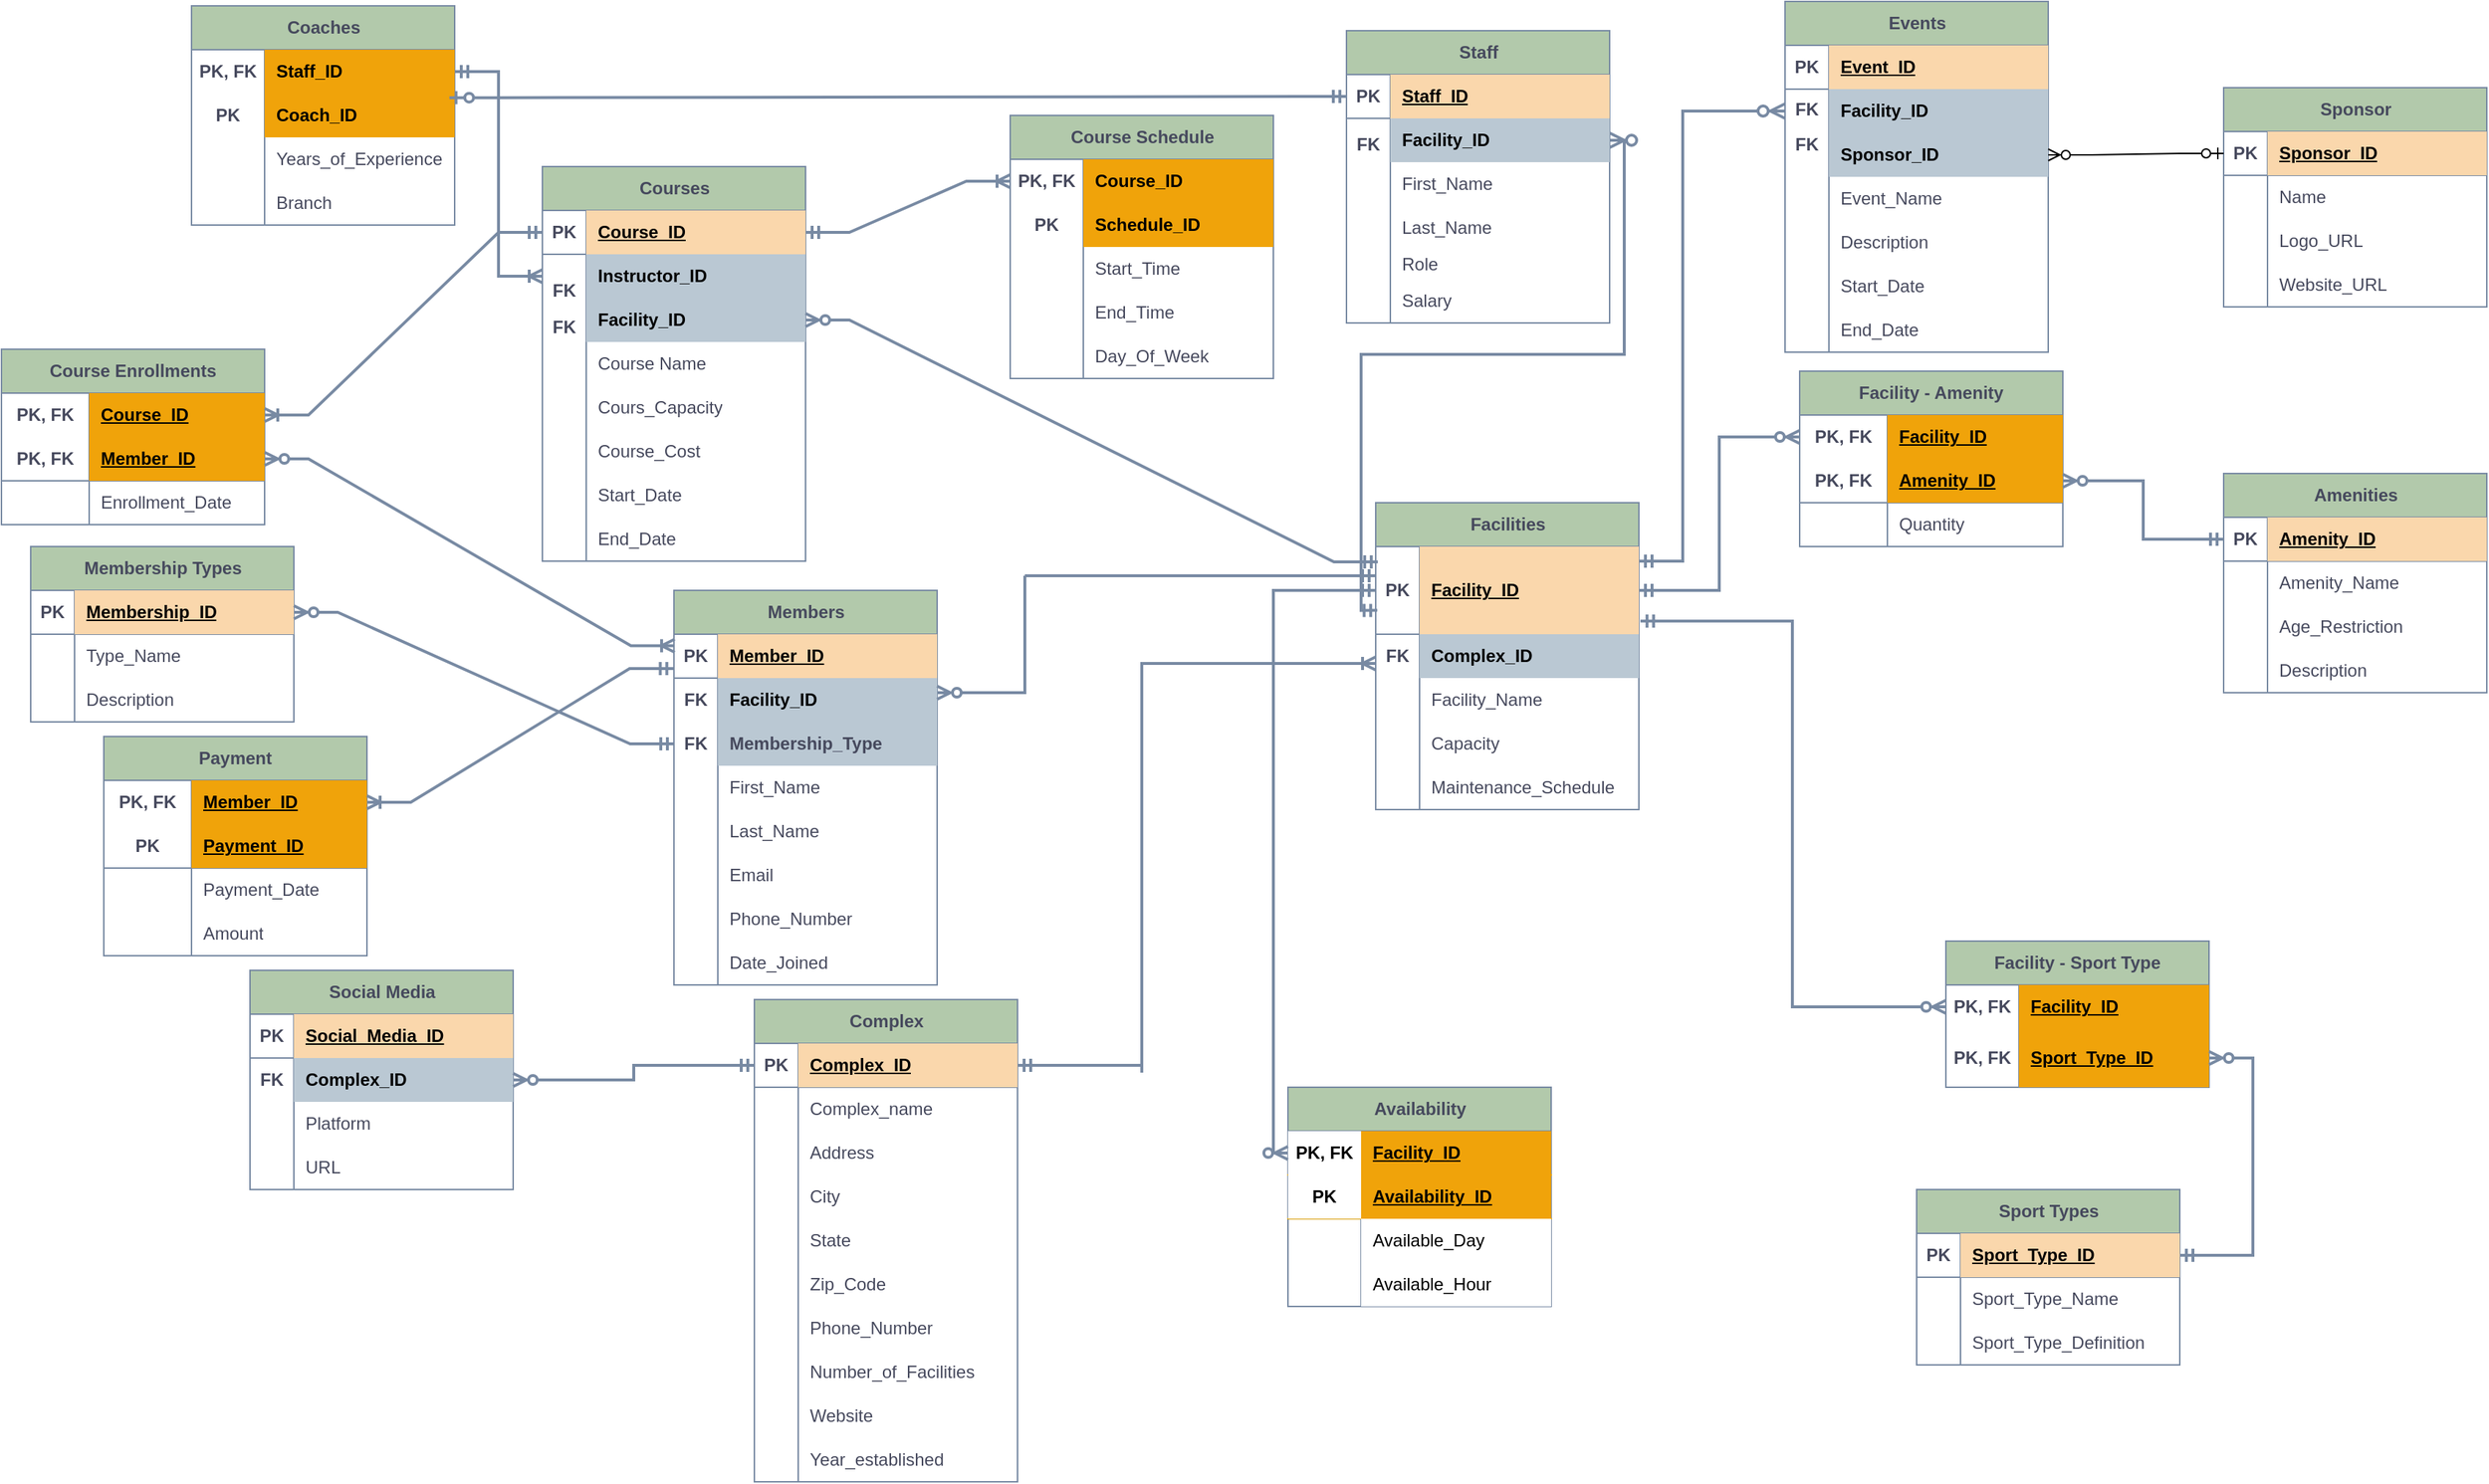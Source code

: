 <mxfile version="21.2.3" type="github">
  <diagram id="irgfKxvdz5FISObcP4nZ" name="Page-1">
    <mxGraphModel dx="2334" dy="1094" grid="1" gridSize="10" guides="1" tooltips="1" connect="1" arrows="1" fold="1" page="1" pageScale="1" pageWidth="3300" pageHeight="4681" math="0" shadow="0">
      <root>
        <mxCell id="0" />
        <mxCell id="1" parent="0" />
        <mxCell id="-UqDBXhAv6khFb1Bzh4j-83" value="Complex" style="shape=table;startSize=30;container=1;collapsible=1;childLayout=tableLayout;fixedRows=1;rowLines=0;fontStyle=1;align=center;resizeLast=1;html=1;strokeColor=#788AA3;fontColor=#46495D;fillColor=#B2C9AB;labelBackgroundColor=none;" parent="1" vertex="1">
          <mxGeometry x="1095" y="1000" width="180" height="330" as="geometry" />
        </mxCell>
        <mxCell id="-UqDBXhAv6khFb1Bzh4j-84" value="" style="shape=tableRow;horizontal=0;startSize=0;swimlaneHead=0;swimlaneBody=0;fillColor=none;collapsible=0;dropTarget=0;points=[[0,0.5],[1,0.5]];portConstraint=eastwest;top=0;left=0;right=0;bottom=1;strokeColor=#788AA3;fontColor=#46495D;labelBackgroundColor=none;" parent="-UqDBXhAv6khFb1Bzh4j-83" vertex="1">
          <mxGeometry y="30" width="180" height="30" as="geometry" />
        </mxCell>
        <mxCell id="-UqDBXhAv6khFb1Bzh4j-85" value="PK" style="shape=partialRectangle;connectable=0;fillColor=none;top=0;left=0;bottom=0;right=0;fontStyle=1;overflow=hidden;whiteSpace=wrap;html=1;strokeColor=#788AA3;fontColor=#46495D;labelBackgroundColor=none;" parent="-UqDBXhAv6khFb1Bzh4j-84" vertex="1">
          <mxGeometry width="30" height="30" as="geometry">
            <mxRectangle width="30" height="30" as="alternateBounds" />
          </mxGeometry>
        </mxCell>
        <mxCell id="-UqDBXhAv6khFb1Bzh4j-86" value="Complex_ID" style="shape=partialRectangle;connectable=0;fillColor=#fad7ac;top=0;left=0;bottom=0;right=0;align=left;spacingLeft=6;fontStyle=5;overflow=hidden;whiteSpace=wrap;html=1;strokeColor=#b46504;labelBackgroundColor=none;" parent="-UqDBXhAv6khFb1Bzh4j-84" vertex="1">
          <mxGeometry x="30" width="150" height="30" as="geometry">
            <mxRectangle width="150" height="30" as="alternateBounds" />
          </mxGeometry>
        </mxCell>
        <mxCell id="-UqDBXhAv6khFb1Bzh4j-87" value="" style="shape=tableRow;horizontal=0;startSize=0;swimlaneHead=0;swimlaneBody=0;fillColor=none;collapsible=0;dropTarget=0;points=[[0,0.5],[1,0.5]];portConstraint=eastwest;top=0;left=0;right=0;bottom=0;strokeColor=#788AA3;fontColor=#46495D;labelBackgroundColor=none;" parent="-UqDBXhAv6khFb1Bzh4j-83" vertex="1">
          <mxGeometry y="60" width="180" height="30" as="geometry" />
        </mxCell>
        <mxCell id="-UqDBXhAv6khFb1Bzh4j-88" value="" style="shape=partialRectangle;connectable=0;fillColor=none;top=0;left=0;bottom=0;right=0;editable=1;overflow=hidden;whiteSpace=wrap;html=1;strokeColor=#788AA3;fontColor=#46495D;labelBackgroundColor=none;" parent="-UqDBXhAv6khFb1Bzh4j-87" vertex="1">
          <mxGeometry width="30" height="30" as="geometry">
            <mxRectangle width="30" height="30" as="alternateBounds" />
          </mxGeometry>
        </mxCell>
        <mxCell id="-UqDBXhAv6khFb1Bzh4j-89" value="Complex_name" style="shape=partialRectangle;connectable=0;fillColor=none;top=0;left=0;bottom=0;right=0;align=left;spacingLeft=6;overflow=hidden;whiteSpace=wrap;html=1;strokeColor=#788AA3;fontColor=#46495D;labelBackgroundColor=none;" parent="-UqDBXhAv6khFb1Bzh4j-87" vertex="1">
          <mxGeometry x="30" width="150" height="30" as="geometry">
            <mxRectangle width="150" height="30" as="alternateBounds" />
          </mxGeometry>
        </mxCell>
        <mxCell id="-UqDBXhAv6khFb1Bzh4j-90" value="" style="shape=tableRow;horizontal=0;startSize=0;swimlaneHead=0;swimlaneBody=0;fillColor=none;collapsible=0;dropTarget=0;points=[[0,0.5],[1,0.5]];portConstraint=eastwest;top=0;left=0;right=0;bottom=0;strokeColor=#788AA3;fontColor=#46495D;labelBackgroundColor=none;" parent="-UqDBXhAv6khFb1Bzh4j-83" vertex="1">
          <mxGeometry y="90" width="180" height="30" as="geometry" />
        </mxCell>
        <mxCell id="-UqDBXhAv6khFb1Bzh4j-91" value="" style="shape=partialRectangle;connectable=0;fillColor=none;top=0;left=0;bottom=0;right=0;editable=1;overflow=hidden;whiteSpace=wrap;html=1;strokeColor=#788AA3;fontColor=#46495D;labelBackgroundColor=none;" parent="-UqDBXhAv6khFb1Bzh4j-90" vertex="1">
          <mxGeometry width="30" height="30" as="geometry">
            <mxRectangle width="30" height="30" as="alternateBounds" />
          </mxGeometry>
        </mxCell>
        <mxCell id="-UqDBXhAv6khFb1Bzh4j-92" value="Address" style="shape=partialRectangle;connectable=0;fillColor=none;top=0;left=0;bottom=0;right=0;align=left;spacingLeft=6;overflow=hidden;whiteSpace=wrap;html=1;strokeColor=#788AA3;fontColor=#46495D;labelBackgroundColor=none;" parent="-UqDBXhAv6khFb1Bzh4j-90" vertex="1">
          <mxGeometry x="30" width="150" height="30" as="geometry">
            <mxRectangle width="150" height="30" as="alternateBounds" />
          </mxGeometry>
        </mxCell>
        <mxCell id="-UqDBXhAv6khFb1Bzh4j-93" value="" style="shape=tableRow;horizontal=0;startSize=0;swimlaneHead=0;swimlaneBody=0;fillColor=none;collapsible=0;dropTarget=0;points=[[0,0.5],[1,0.5]];portConstraint=eastwest;top=0;left=0;right=0;bottom=0;strokeColor=#788AA3;fontColor=#46495D;labelBackgroundColor=none;" parent="-UqDBXhAv6khFb1Bzh4j-83" vertex="1">
          <mxGeometry y="120" width="180" height="30" as="geometry" />
        </mxCell>
        <mxCell id="-UqDBXhAv6khFb1Bzh4j-94" value="" style="shape=partialRectangle;connectable=0;fillColor=none;top=0;left=0;bottom=0;right=0;editable=1;overflow=hidden;whiteSpace=wrap;html=1;strokeColor=#788AA3;fontColor=#46495D;labelBackgroundColor=none;" parent="-UqDBXhAv6khFb1Bzh4j-93" vertex="1">
          <mxGeometry width="30" height="30" as="geometry">
            <mxRectangle width="30" height="30" as="alternateBounds" />
          </mxGeometry>
        </mxCell>
        <mxCell id="-UqDBXhAv6khFb1Bzh4j-95" value="City" style="shape=partialRectangle;connectable=0;fillColor=none;top=0;left=0;bottom=0;right=0;align=left;spacingLeft=6;overflow=hidden;whiteSpace=wrap;html=1;strokeColor=#788AA3;fontColor=#46495D;labelBackgroundColor=none;" parent="-UqDBXhAv6khFb1Bzh4j-93" vertex="1">
          <mxGeometry x="30" width="150" height="30" as="geometry">
            <mxRectangle width="150" height="30" as="alternateBounds" />
          </mxGeometry>
        </mxCell>
        <mxCell id="-UqDBXhAv6khFb1Bzh4j-96" value="" style="shape=tableRow;horizontal=0;startSize=0;swimlaneHead=0;swimlaneBody=0;fillColor=none;collapsible=0;dropTarget=0;points=[[0,0.5],[1,0.5]];portConstraint=eastwest;top=0;left=0;right=0;bottom=0;strokeColor=#788AA3;fontColor=#46495D;labelBackgroundColor=none;" parent="-UqDBXhAv6khFb1Bzh4j-83" vertex="1">
          <mxGeometry y="150" width="180" height="30" as="geometry" />
        </mxCell>
        <mxCell id="-UqDBXhAv6khFb1Bzh4j-97" value="" style="shape=partialRectangle;connectable=0;fillColor=none;top=0;left=0;bottom=0;right=0;editable=1;overflow=hidden;whiteSpace=wrap;html=1;strokeColor=#788AA3;fontColor=#46495D;labelBackgroundColor=none;" parent="-UqDBXhAv6khFb1Bzh4j-96" vertex="1">
          <mxGeometry width="30" height="30" as="geometry">
            <mxRectangle width="30" height="30" as="alternateBounds" />
          </mxGeometry>
        </mxCell>
        <mxCell id="-UqDBXhAv6khFb1Bzh4j-98" value="State" style="shape=partialRectangle;connectable=0;fillColor=none;top=0;left=0;bottom=0;right=0;align=left;spacingLeft=6;overflow=hidden;whiteSpace=wrap;html=1;strokeColor=#788AA3;fontColor=#46495D;labelBackgroundColor=none;" parent="-UqDBXhAv6khFb1Bzh4j-96" vertex="1">
          <mxGeometry x="30" width="150" height="30" as="geometry">
            <mxRectangle width="150" height="30" as="alternateBounds" />
          </mxGeometry>
        </mxCell>
        <mxCell id="-UqDBXhAv6khFb1Bzh4j-99" value="" style="shape=tableRow;horizontal=0;startSize=0;swimlaneHead=0;swimlaneBody=0;fillColor=none;collapsible=0;dropTarget=0;points=[[0,0.5],[1,0.5]];portConstraint=eastwest;top=0;left=0;right=0;bottom=0;strokeColor=#788AA3;fontColor=#46495D;labelBackgroundColor=none;" parent="-UqDBXhAv6khFb1Bzh4j-83" vertex="1">
          <mxGeometry y="180" width="180" height="30" as="geometry" />
        </mxCell>
        <mxCell id="-UqDBXhAv6khFb1Bzh4j-100" value="" style="shape=partialRectangle;connectable=0;fillColor=none;top=0;left=0;bottom=0;right=0;editable=1;overflow=hidden;whiteSpace=wrap;html=1;strokeColor=#788AA3;fontColor=#46495D;labelBackgroundColor=none;" parent="-UqDBXhAv6khFb1Bzh4j-99" vertex="1">
          <mxGeometry width="30" height="30" as="geometry">
            <mxRectangle width="30" height="30" as="alternateBounds" />
          </mxGeometry>
        </mxCell>
        <mxCell id="-UqDBXhAv6khFb1Bzh4j-101" value="Zip_Code" style="shape=partialRectangle;connectable=0;fillColor=none;top=0;left=0;bottom=0;right=0;align=left;spacingLeft=6;overflow=hidden;whiteSpace=wrap;html=1;strokeColor=#788AA3;fontColor=#46495D;labelBackgroundColor=none;" parent="-UqDBXhAv6khFb1Bzh4j-99" vertex="1">
          <mxGeometry x="30" width="150" height="30" as="geometry">
            <mxRectangle width="150" height="30" as="alternateBounds" />
          </mxGeometry>
        </mxCell>
        <mxCell id="-UqDBXhAv6khFb1Bzh4j-102" value="" style="shape=tableRow;horizontal=0;startSize=0;swimlaneHead=0;swimlaneBody=0;fillColor=none;collapsible=0;dropTarget=0;points=[[0,0.5],[1,0.5]];portConstraint=eastwest;top=0;left=0;right=0;bottom=0;strokeColor=#788AA3;fontColor=#46495D;labelBackgroundColor=none;" parent="-UqDBXhAv6khFb1Bzh4j-83" vertex="1">
          <mxGeometry y="210" width="180" height="30" as="geometry" />
        </mxCell>
        <mxCell id="-UqDBXhAv6khFb1Bzh4j-103" value="" style="shape=partialRectangle;connectable=0;fillColor=none;top=0;left=0;bottom=0;right=0;editable=1;overflow=hidden;whiteSpace=wrap;html=1;strokeColor=#788AA3;fontColor=#46495D;labelBackgroundColor=none;" parent="-UqDBXhAv6khFb1Bzh4j-102" vertex="1">
          <mxGeometry width="30" height="30" as="geometry">
            <mxRectangle width="30" height="30" as="alternateBounds" />
          </mxGeometry>
        </mxCell>
        <mxCell id="-UqDBXhAv6khFb1Bzh4j-104" value="Phone_Number" style="shape=partialRectangle;connectable=0;fillColor=none;top=0;left=0;bottom=0;right=0;align=left;spacingLeft=6;overflow=hidden;whiteSpace=wrap;html=1;strokeColor=#788AA3;fontColor=#46495D;labelBackgroundColor=none;" parent="-UqDBXhAv6khFb1Bzh4j-102" vertex="1">
          <mxGeometry x="30" width="150" height="30" as="geometry">
            <mxRectangle width="150" height="30" as="alternateBounds" />
          </mxGeometry>
        </mxCell>
        <mxCell id="-UqDBXhAv6khFb1Bzh4j-105" value="" style="shape=tableRow;horizontal=0;startSize=0;swimlaneHead=0;swimlaneBody=0;fillColor=none;collapsible=0;dropTarget=0;points=[[0,0.5],[1,0.5]];portConstraint=eastwest;top=0;left=0;right=0;bottom=0;strokeColor=#788AA3;fontColor=#46495D;labelBackgroundColor=none;" parent="-UqDBXhAv6khFb1Bzh4j-83" vertex="1">
          <mxGeometry y="240" width="180" height="30" as="geometry" />
        </mxCell>
        <mxCell id="-UqDBXhAv6khFb1Bzh4j-106" value="" style="shape=partialRectangle;connectable=0;fillColor=none;top=0;left=0;bottom=0;right=0;editable=1;overflow=hidden;whiteSpace=wrap;html=1;strokeColor=#788AA3;fontColor=#46495D;labelBackgroundColor=none;" parent="-UqDBXhAv6khFb1Bzh4j-105" vertex="1">
          <mxGeometry width="30" height="30" as="geometry">
            <mxRectangle width="30" height="30" as="alternateBounds" />
          </mxGeometry>
        </mxCell>
        <mxCell id="-UqDBXhAv6khFb1Bzh4j-107" value="Number_of_Facilities" style="shape=partialRectangle;connectable=0;fillColor=none;top=0;left=0;bottom=0;right=0;align=left;spacingLeft=6;overflow=hidden;whiteSpace=wrap;html=1;strokeColor=#788AA3;fontColor=#46495D;labelBackgroundColor=none;" parent="-UqDBXhAv6khFb1Bzh4j-105" vertex="1">
          <mxGeometry x="30" width="150" height="30" as="geometry">
            <mxRectangle width="150" height="30" as="alternateBounds" />
          </mxGeometry>
        </mxCell>
        <mxCell id="-UqDBXhAv6khFb1Bzh4j-108" value="" style="shape=tableRow;horizontal=0;startSize=0;swimlaneHead=0;swimlaneBody=0;fillColor=none;collapsible=0;dropTarget=0;points=[[0,0.5],[1,0.5]];portConstraint=eastwest;top=0;left=0;right=0;bottom=0;strokeColor=#788AA3;fontColor=#46495D;labelBackgroundColor=none;" parent="-UqDBXhAv6khFb1Bzh4j-83" vertex="1">
          <mxGeometry y="270" width="180" height="30" as="geometry" />
        </mxCell>
        <mxCell id="-UqDBXhAv6khFb1Bzh4j-109" value="" style="shape=partialRectangle;connectable=0;fillColor=none;top=0;left=0;bottom=0;right=0;editable=1;overflow=hidden;whiteSpace=wrap;html=1;strokeColor=#788AA3;fontColor=#46495D;labelBackgroundColor=none;" parent="-UqDBXhAv6khFb1Bzh4j-108" vertex="1">
          <mxGeometry width="30" height="30" as="geometry">
            <mxRectangle width="30" height="30" as="alternateBounds" />
          </mxGeometry>
        </mxCell>
        <mxCell id="-UqDBXhAv6khFb1Bzh4j-110" value="Website" style="shape=partialRectangle;connectable=0;fillColor=none;top=0;left=0;bottom=0;right=0;align=left;spacingLeft=6;overflow=hidden;whiteSpace=wrap;html=1;strokeColor=#788AA3;fontColor=#46495D;labelBackgroundColor=none;" parent="-UqDBXhAv6khFb1Bzh4j-108" vertex="1">
          <mxGeometry x="30" width="150" height="30" as="geometry">
            <mxRectangle width="150" height="30" as="alternateBounds" />
          </mxGeometry>
        </mxCell>
        <mxCell id="-UqDBXhAv6khFb1Bzh4j-111" value="" style="shape=tableRow;horizontal=0;startSize=0;swimlaneHead=0;swimlaneBody=0;fillColor=none;collapsible=0;dropTarget=0;points=[[0,0.5],[1,0.5]];portConstraint=eastwest;top=0;left=0;right=0;bottom=0;strokeColor=#788AA3;fontColor=#46495D;labelBackgroundColor=none;" parent="-UqDBXhAv6khFb1Bzh4j-83" vertex="1">
          <mxGeometry y="300" width="180" height="30" as="geometry" />
        </mxCell>
        <mxCell id="-UqDBXhAv6khFb1Bzh4j-112" value="" style="shape=partialRectangle;connectable=0;fillColor=none;top=0;left=0;bottom=0;right=0;editable=1;overflow=hidden;whiteSpace=wrap;html=1;strokeColor=#788AA3;fontColor=#46495D;labelBackgroundColor=none;" parent="-UqDBXhAv6khFb1Bzh4j-111" vertex="1">
          <mxGeometry width="30" height="30" as="geometry">
            <mxRectangle width="30" height="30" as="alternateBounds" />
          </mxGeometry>
        </mxCell>
        <mxCell id="-UqDBXhAv6khFb1Bzh4j-113" value="Year_established" style="shape=partialRectangle;connectable=0;fillColor=none;top=0;left=0;bottom=0;right=0;align=left;spacingLeft=6;overflow=hidden;whiteSpace=wrap;html=1;strokeColor=#788AA3;fontColor=#46495D;labelBackgroundColor=none;" parent="-UqDBXhAv6khFb1Bzh4j-111" vertex="1">
          <mxGeometry x="30" width="150" height="30" as="geometry">
            <mxRectangle width="150" height="30" as="alternateBounds" />
          </mxGeometry>
        </mxCell>
        <mxCell id="PreRskWtc8IRhgucFGaE-41" value="Availability" style="shape=table;startSize=30;container=1;collapsible=1;childLayout=tableLayout;fixedRows=1;rowLines=0;fontStyle=1;align=center;resizeLast=1;html=1;labelBackgroundColor=none;fillColor=#B2C9AB;strokeColor=#788AA3;fontColor=#46495D;" parent="1" vertex="1">
          <mxGeometry x="1460" y="1060" width="180" height="150" as="geometry" />
        </mxCell>
        <mxCell id="PreRskWtc8IRhgucFGaE-42" value="" style="shape=tableRow;horizontal=0;startSize=0;swimlaneHead=0;swimlaneBody=0;fillColor=#ffe6cc;collapsible=0;dropTarget=0;points=[[0,0.5],[1,0.5]];portConstraint=eastwest;top=0;left=0;right=0;bottom=1;labelBackgroundColor=none;strokeColor=#d79b00;" parent="PreRskWtc8IRhgucFGaE-41" vertex="1">
          <mxGeometry y="30" width="180" height="30" as="geometry" />
        </mxCell>
        <mxCell id="PreRskWtc8IRhgucFGaE-43" value="PK, FK" style="shape=partialRectangle;connectable=0;top=0;left=0;bottom=0;right=0;fontStyle=1;overflow=hidden;whiteSpace=wrap;html=1;labelBackgroundColor=none;" parent="PreRskWtc8IRhgucFGaE-42" vertex="1">
          <mxGeometry width="50" height="30" as="geometry">
            <mxRectangle width="50" height="30" as="alternateBounds" />
          </mxGeometry>
        </mxCell>
        <mxCell id="PreRskWtc8IRhgucFGaE-44" value="Facility_ID" style="shape=partialRectangle;connectable=0;fillColor=#f0a30a;top=0;left=0;bottom=0;right=0;align=left;spacingLeft=6;fontStyle=5;overflow=hidden;whiteSpace=wrap;html=1;labelBackgroundColor=none;strokeColor=#BD7000;fontColor=#000000;" parent="PreRskWtc8IRhgucFGaE-42" vertex="1">
          <mxGeometry x="50" width="130" height="30" as="geometry">
            <mxRectangle width="130" height="30" as="alternateBounds" />
          </mxGeometry>
        </mxCell>
        <mxCell id="lQFwUTh_-esS3MEtq64h-4" value="" style="shape=tableRow;horizontal=0;startSize=0;swimlaneHead=0;swimlaneBody=0;fillColor=#ffe6cc;collapsible=0;dropTarget=0;points=[[0,0.5],[1,0.5]];portConstraint=eastwest;top=0;left=0;right=0;bottom=1;labelBackgroundColor=none;strokeColor=#d79b00;" parent="PreRskWtc8IRhgucFGaE-41" vertex="1">
          <mxGeometry y="60" width="180" height="30" as="geometry" />
        </mxCell>
        <mxCell id="lQFwUTh_-esS3MEtq64h-5" value="PK" style="shape=partialRectangle;connectable=0;top=0;left=0;bottom=0;right=0;fontStyle=1;overflow=hidden;whiteSpace=wrap;html=1;labelBackgroundColor=none;" parent="lQFwUTh_-esS3MEtq64h-4" vertex="1">
          <mxGeometry width="50" height="30" as="geometry">
            <mxRectangle width="50" height="30" as="alternateBounds" />
          </mxGeometry>
        </mxCell>
        <mxCell id="lQFwUTh_-esS3MEtq64h-6" value="Availability_ID" style="shape=partialRectangle;connectable=0;fillColor=#f0a30a;top=0;left=0;bottom=0;right=0;align=left;spacingLeft=6;fontStyle=5;overflow=hidden;whiteSpace=wrap;html=1;labelBackgroundColor=none;strokeColor=#BD7000;fontColor=#000000;" parent="lQFwUTh_-esS3MEtq64h-4" vertex="1">
          <mxGeometry x="50" width="130" height="30" as="geometry">
            <mxRectangle width="130" height="30" as="alternateBounds" />
          </mxGeometry>
        </mxCell>
        <mxCell id="PreRskWtc8IRhgucFGaE-45" value="" style="shape=tableRow;horizontal=0;startSize=0;swimlaneHead=0;swimlaneBody=0;fillColor=none;collapsible=0;dropTarget=0;points=[[0,0.5],[1,0.5]];portConstraint=eastwest;top=0;left=0;right=0;bottom=0;labelBackgroundColor=none;strokeColor=#788AA3;fontColor=#46495D;" parent="PreRskWtc8IRhgucFGaE-41" vertex="1">
          <mxGeometry y="90" width="180" height="30" as="geometry" />
        </mxCell>
        <mxCell id="PreRskWtc8IRhgucFGaE-46" value="" style="shape=partialRectangle;connectable=0;fillColor=none;top=0;left=0;bottom=0;right=0;editable=1;overflow=hidden;whiteSpace=wrap;html=1;labelBackgroundColor=none;strokeColor=#788AA3;fontColor=#46495D;" parent="PreRskWtc8IRhgucFGaE-45" vertex="1">
          <mxGeometry width="50" height="30" as="geometry">
            <mxRectangle width="50" height="30" as="alternateBounds" />
          </mxGeometry>
        </mxCell>
        <mxCell id="PreRskWtc8IRhgucFGaE-47" value="Available_Day" style="shape=partialRectangle;connectable=0;top=0;left=0;bottom=0;right=0;align=left;spacingLeft=6;overflow=hidden;whiteSpace=wrap;html=1;labelBackgroundColor=none;" parent="PreRskWtc8IRhgucFGaE-45" vertex="1">
          <mxGeometry x="50" width="130" height="30" as="geometry">
            <mxRectangle width="130" height="30" as="alternateBounds" />
          </mxGeometry>
        </mxCell>
        <mxCell id="PreRskWtc8IRhgucFGaE-48" value="" style="shape=tableRow;horizontal=0;startSize=0;swimlaneHead=0;swimlaneBody=0;fillColor=none;collapsible=0;dropTarget=0;points=[[0,0.5],[1,0.5]];portConstraint=eastwest;top=0;left=0;right=0;bottom=0;labelBackgroundColor=none;strokeColor=#788AA3;fontColor=#46495D;" parent="PreRskWtc8IRhgucFGaE-41" vertex="1">
          <mxGeometry y="120" width="180" height="30" as="geometry" />
        </mxCell>
        <mxCell id="PreRskWtc8IRhgucFGaE-49" value="" style="shape=partialRectangle;connectable=0;fillColor=none;top=0;left=0;bottom=0;right=0;editable=1;overflow=hidden;whiteSpace=wrap;html=1;labelBackgroundColor=none;strokeColor=#788AA3;fontColor=#46495D;" parent="PreRskWtc8IRhgucFGaE-48" vertex="1">
          <mxGeometry width="50" height="30" as="geometry">
            <mxRectangle width="50" height="30" as="alternateBounds" />
          </mxGeometry>
        </mxCell>
        <mxCell id="PreRskWtc8IRhgucFGaE-50" value="Available_Hour" style="shape=partialRectangle;connectable=0;top=0;left=0;bottom=0;right=0;align=left;spacingLeft=6;overflow=hidden;whiteSpace=wrap;html=1;labelBackgroundColor=none;" parent="PreRskWtc8IRhgucFGaE-48" vertex="1">
          <mxGeometry x="50" width="130" height="30" as="geometry">
            <mxRectangle width="130" height="30" as="alternateBounds" />
          </mxGeometry>
        </mxCell>
        <mxCell id="PreRskWtc8IRhgucFGaE-54" value="" style="edgeStyle=orthogonalEdgeStyle;fontSize=12;html=1;endArrow=ERzeroToMany;startArrow=ERmandOne;rounded=0;exitX=0;exitY=0.5;exitDx=0;exitDy=0;entryX=0;entryY=0.5;entryDx=0;entryDy=0;labelBackgroundColor=none;strokeColor=#788AA3;fontColor=default;strokeWidth=2;" parent="1" source="PreRskWtc8IRhgucFGaE-906" target="PreRskWtc8IRhgucFGaE-42" edge="1">
          <mxGeometry width="100" height="100" relative="1" as="geometry">
            <mxPoint x="1450" y="710" as="sourcePoint" />
            <mxPoint x="1420" y="1110" as="targetPoint" />
          </mxGeometry>
        </mxCell>
        <mxCell id="PreRskWtc8IRhgucFGaE-55" value="Amenities" style="shape=table;startSize=30;container=1;collapsible=1;childLayout=tableLayout;fixedRows=1;rowLines=0;fontStyle=1;align=center;resizeLast=1;html=1;labelBackgroundColor=none;fillColor=#B2C9AB;strokeColor=#788AA3;fontColor=#46495D;" parent="1" vertex="1">
          <mxGeometry x="2100" y="640" width="180" height="150" as="geometry" />
        </mxCell>
        <mxCell id="PreRskWtc8IRhgucFGaE-56" value="" style="shape=tableRow;horizontal=0;startSize=0;swimlaneHead=0;swimlaneBody=0;fillColor=none;collapsible=0;dropTarget=0;points=[[0,0.5],[1,0.5]];portConstraint=eastwest;top=0;left=0;right=0;bottom=1;labelBackgroundColor=none;strokeColor=#788AA3;fontColor=#46495D;" parent="PreRskWtc8IRhgucFGaE-55" vertex="1">
          <mxGeometry y="30" width="180" height="30" as="geometry" />
        </mxCell>
        <mxCell id="PreRskWtc8IRhgucFGaE-57" value="PK" style="shape=partialRectangle;connectable=0;fillColor=none;top=0;left=0;bottom=0;right=0;fontStyle=1;overflow=hidden;whiteSpace=wrap;html=1;labelBackgroundColor=none;strokeColor=#788AA3;fontColor=#46495D;" parent="PreRskWtc8IRhgucFGaE-56" vertex="1">
          <mxGeometry width="30" height="30" as="geometry">
            <mxRectangle width="30" height="30" as="alternateBounds" />
          </mxGeometry>
        </mxCell>
        <mxCell id="PreRskWtc8IRhgucFGaE-58" value="Amenity_ID" style="shape=partialRectangle;connectable=0;fillColor=#fad7ac;top=0;left=0;bottom=0;right=0;align=left;spacingLeft=6;fontStyle=5;overflow=hidden;whiteSpace=wrap;html=1;labelBackgroundColor=none;strokeColor=#b46504;" parent="PreRskWtc8IRhgucFGaE-56" vertex="1">
          <mxGeometry x="30" width="150" height="30" as="geometry">
            <mxRectangle width="150" height="30" as="alternateBounds" />
          </mxGeometry>
        </mxCell>
        <mxCell id="PreRskWtc8IRhgucFGaE-59" value="" style="shape=tableRow;horizontal=0;startSize=0;swimlaneHead=0;swimlaneBody=0;fillColor=none;collapsible=0;dropTarget=0;points=[[0,0.5],[1,0.5]];portConstraint=eastwest;top=0;left=0;right=0;bottom=0;labelBackgroundColor=none;strokeColor=#788AA3;fontColor=#46495D;" parent="PreRskWtc8IRhgucFGaE-55" vertex="1">
          <mxGeometry y="60" width="180" height="30" as="geometry" />
        </mxCell>
        <mxCell id="PreRskWtc8IRhgucFGaE-60" value="" style="shape=partialRectangle;connectable=0;fillColor=none;top=0;left=0;bottom=0;right=0;editable=1;overflow=hidden;whiteSpace=wrap;html=1;labelBackgroundColor=none;strokeColor=#788AA3;fontColor=#46495D;" parent="PreRskWtc8IRhgucFGaE-59" vertex="1">
          <mxGeometry width="30" height="30" as="geometry">
            <mxRectangle width="30" height="30" as="alternateBounds" />
          </mxGeometry>
        </mxCell>
        <mxCell id="PreRskWtc8IRhgucFGaE-61" value="Amenity_Name" style="shape=partialRectangle;connectable=0;fillColor=none;top=0;left=0;bottom=0;right=0;align=left;spacingLeft=6;overflow=hidden;whiteSpace=wrap;html=1;labelBackgroundColor=none;strokeColor=#788AA3;fontColor=#46495D;" parent="PreRskWtc8IRhgucFGaE-59" vertex="1">
          <mxGeometry x="30" width="150" height="30" as="geometry">
            <mxRectangle width="150" height="30" as="alternateBounds" />
          </mxGeometry>
        </mxCell>
        <mxCell id="PreRskWtc8IRhgucFGaE-65" value="" style="shape=tableRow;horizontal=0;startSize=0;swimlaneHead=0;swimlaneBody=0;fillColor=none;collapsible=0;dropTarget=0;points=[[0,0.5],[1,0.5]];portConstraint=eastwest;top=0;left=0;right=0;bottom=0;labelBackgroundColor=none;strokeColor=#788AA3;fontColor=#46495D;" parent="PreRskWtc8IRhgucFGaE-55" vertex="1">
          <mxGeometry y="90" width="180" height="30" as="geometry" />
        </mxCell>
        <mxCell id="PreRskWtc8IRhgucFGaE-66" value="" style="shape=partialRectangle;connectable=0;fillColor=none;top=0;left=0;bottom=0;right=0;editable=1;overflow=hidden;whiteSpace=wrap;html=1;labelBackgroundColor=none;strokeColor=#788AA3;fontColor=#46495D;" parent="PreRskWtc8IRhgucFGaE-65" vertex="1">
          <mxGeometry width="30" height="30" as="geometry">
            <mxRectangle width="30" height="30" as="alternateBounds" />
          </mxGeometry>
        </mxCell>
        <mxCell id="PreRskWtc8IRhgucFGaE-67" value="Age_Restriction" style="shape=partialRectangle;connectable=0;fillColor=none;top=0;left=0;bottom=0;right=0;align=left;spacingLeft=6;overflow=hidden;whiteSpace=wrap;html=1;labelBackgroundColor=none;strokeColor=#788AA3;fontColor=#46495D;" parent="PreRskWtc8IRhgucFGaE-65" vertex="1">
          <mxGeometry x="30" width="150" height="30" as="geometry">
            <mxRectangle width="150" height="30" as="alternateBounds" />
          </mxGeometry>
        </mxCell>
        <mxCell id="PreRskWtc8IRhgucFGaE-68" value="" style="shape=tableRow;horizontal=0;startSize=0;swimlaneHead=0;swimlaneBody=0;fillColor=none;collapsible=0;dropTarget=0;points=[[0,0.5],[1,0.5]];portConstraint=eastwest;top=0;left=0;right=0;bottom=0;labelBackgroundColor=none;strokeColor=#788AA3;fontColor=#46495D;" parent="PreRskWtc8IRhgucFGaE-55" vertex="1">
          <mxGeometry y="120" width="180" height="30" as="geometry" />
        </mxCell>
        <mxCell id="PreRskWtc8IRhgucFGaE-69" value="" style="shape=partialRectangle;connectable=0;fillColor=none;top=0;left=0;bottom=0;right=0;editable=1;overflow=hidden;whiteSpace=wrap;html=1;labelBackgroundColor=none;strokeColor=#788AA3;fontColor=#46495D;" parent="PreRskWtc8IRhgucFGaE-68" vertex="1">
          <mxGeometry width="30" height="30" as="geometry">
            <mxRectangle width="30" height="30" as="alternateBounds" />
          </mxGeometry>
        </mxCell>
        <mxCell id="PreRskWtc8IRhgucFGaE-70" value="Description" style="shape=partialRectangle;connectable=0;fillColor=none;top=0;left=0;bottom=0;right=0;align=left;spacingLeft=6;overflow=hidden;whiteSpace=wrap;html=1;labelBackgroundColor=none;strokeColor=#788AA3;fontColor=#46495D;" parent="PreRskWtc8IRhgucFGaE-68" vertex="1">
          <mxGeometry x="30" width="150" height="30" as="geometry">
            <mxRectangle width="150" height="30" as="alternateBounds" />
          </mxGeometry>
        </mxCell>
        <mxCell id="PreRskWtc8IRhgucFGaE-125" value="Sport Types" style="shape=table;startSize=30;container=1;collapsible=1;childLayout=tableLayout;fixedRows=1;rowLines=0;fontStyle=1;align=center;resizeLast=1;html=1;labelBackgroundColor=none;fillColor=#B2C9AB;strokeColor=#788AA3;fontColor=#46495D;" parent="1" vertex="1">
          <mxGeometry x="1890" y="1130" width="180" height="120" as="geometry" />
        </mxCell>
        <mxCell id="PreRskWtc8IRhgucFGaE-126" value="" style="shape=tableRow;horizontal=0;startSize=0;swimlaneHead=0;swimlaneBody=0;fillColor=none;collapsible=0;dropTarget=0;points=[[0,0.5],[1,0.5]];portConstraint=eastwest;top=0;left=0;right=0;bottom=1;labelBackgroundColor=none;strokeColor=#788AA3;fontColor=#46495D;" parent="PreRskWtc8IRhgucFGaE-125" vertex="1">
          <mxGeometry y="30" width="180" height="30" as="geometry" />
        </mxCell>
        <mxCell id="PreRskWtc8IRhgucFGaE-127" value="PK" style="shape=partialRectangle;connectable=0;fillColor=none;top=0;left=0;bottom=0;right=0;fontStyle=1;overflow=hidden;whiteSpace=wrap;html=1;labelBackgroundColor=none;strokeColor=#788AA3;fontColor=#46495D;" parent="PreRskWtc8IRhgucFGaE-126" vertex="1">
          <mxGeometry width="30" height="30" as="geometry">
            <mxRectangle width="30" height="30" as="alternateBounds" />
          </mxGeometry>
        </mxCell>
        <mxCell id="PreRskWtc8IRhgucFGaE-128" value="Sport_Type_ID" style="shape=partialRectangle;connectable=0;fillColor=#fad7ac;top=0;left=0;bottom=0;right=0;align=left;spacingLeft=6;fontStyle=5;overflow=hidden;whiteSpace=wrap;html=1;labelBackgroundColor=none;strokeColor=#b46504;" parent="PreRskWtc8IRhgucFGaE-126" vertex="1">
          <mxGeometry x="30" width="150" height="30" as="geometry">
            <mxRectangle width="150" height="30" as="alternateBounds" />
          </mxGeometry>
        </mxCell>
        <mxCell id="PreRskWtc8IRhgucFGaE-129" value="" style="shape=tableRow;horizontal=0;startSize=0;swimlaneHead=0;swimlaneBody=0;fillColor=none;collapsible=0;dropTarget=0;points=[[0,0.5],[1,0.5]];portConstraint=eastwest;top=0;left=0;right=0;bottom=0;labelBackgroundColor=none;strokeColor=#788AA3;fontColor=#46495D;" parent="PreRskWtc8IRhgucFGaE-125" vertex="1">
          <mxGeometry y="60" width="180" height="30" as="geometry" />
        </mxCell>
        <mxCell id="PreRskWtc8IRhgucFGaE-130" value="" style="shape=partialRectangle;connectable=0;fillColor=none;top=0;left=0;bottom=0;right=0;editable=1;overflow=hidden;whiteSpace=wrap;html=1;labelBackgroundColor=none;strokeColor=#788AA3;fontColor=#46495D;" parent="PreRskWtc8IRhgucFGaE-129" vertex="1">
          <mxGeometry width="30" height="30" as="geometry">
            <mxRectangle width="30" height="30" as="alternateBounds" />
          </mxGeometry>
        </mxCell>
        <mxCell id="PreRskWtc8IRhgucFGaE-131" value="Sport_Type_Name" style="shape=partialRectangle;connectable=0;fillColor=none;top=0;left=0;bottom=0;right=0;align=left;spacingLeft=6;overflow=hidden;whiteSpace=wrap;html=1;labelBackgroundColor=none;strokeColor=#788AA3;fontColor=#46495D;" parent="PreRskWtc8IRhgucFGaE-129" vertex="1">
          <mxGeometry x="30" width="150" height="30" as="geometry">
            <mxRectangle width="150" height="30" as="alternateBounds" />
          </mxGeometry>
        </mxCell>
        <mxCell id="PreRskWtc8IRhgucFGaE-132" value="" style="shape=tableRow;horizontal=0;startSize=0;swimlaneHead=0;swimlaneBody=0;fillColor=none;collapsible=0;dropTarget=0;points=[[0,0.5],[1,0.5]];portConstraint=eastwest;top=0;left=0;right=0;bottom=0;labelBackgroundColor=none;strokeColor=#788AA3;fontColor=#46495D;" parent="PreRskWtc8IRhgucFGaE-125" vertex="1">
          <mxGeometry y="90" width="180" height="30" as="geometry" />
        </mxCell>
        <mxCell id="PreRskWtc8IRhgucFGaE-133" value="" style="shape=partialRectangle;connectable=0;fillColor=none;top=0;left=0;bottom=0;right=0;editable=1;overflow=hidden;whiteSpace=wrap;html=1;labelBackgroundColor=none;strokeColor=#788AA3;fontColor=#46495D;" parent="PreRskWtc8IRhgucFGaE-132" vertex="1">
          <mxGeometry width="30" height="30" as="geometry">
            <mxRectangle width="30" height="30" as="alternateBounds" />
          </mxGeometry>
        </mxCell>
        <mxCell id="PreRskWtc8IRhgucFGaE-134" value="Sport_Type_Definition" style="shape=partialRectangle;connectable=0;fillColor=none;top=0;left=0;bottom=0;right=0;align=left;spacingLeft=6;overflow=hidden;whiteSpace=wrap;html=1;labelBackgroundColor=none;strokeColor=#788AA3;fontColor=#46495D;" parent="PreRskWtc8IRhgucFGaE-132" vertex="1">
          <mxGeometry x="30" width="150" height="30" as="geometry">
            <mxRectangle width="150" height="30" as="alternateBounds" />
          </mxGeometry>
        </mxCell>
        <mxCell id="PreRskWtc8IRhgucFGaE-168" value="Facility - Sport Type" style="shape=table;startSize=30;container=1;collapsible=1;childLayout=tableLayout;fixedRows=1;rowLines=0;fontStyle=1;align=center;resizeLast=1;html=1;whiteSpace=wrap;labelBackgroundColor=none;fillColor=#B2C9AB;strokeColor=#788AA3;fontColor=#46495D;" parent="1" vertex="1">
          <mxGeometry x="1910" y="960" width="180" height="100" as="geometry" />
        </mxCell>
        <mxCell id="PreRskWtc8IRhgucFGaE-169" value="" style="shape=tableRow;horizontal=0;startSize=0;swimlaneHead=0;swimlaneBody=0;fillColor=none;collapsible=0;dropTarget=0;points=[[0,0.5],[1,0.5]];portConstraint=eastwest;top=0;left=0;right=0;bottom=0;html=1;labelBackgroundColor=none;strokeColor=#788AA3;fontColor=#46495D;" parent="PreRskWtc8IRhgucFGaE-168" vertex="1">
          <mxGeometry y="30" width="180" height="30" as="geometry" />
        </mxCell>
        <mxCell id="PreRskWtc8IRhgucFGaE-170" value="PK, FK" style="shape=partialRectangle;connectable=0;fillColor=none;top=0;left=0;bottom=0;right=0;fontStyle=1;overflow=hidden;html=1;whiteSpace=wrap;labelBackgroundColor=none;strokeColor=#788AA3;fontColor=#46495D;" parent="PreRskWtc8IRhgucFGaE-169" vertex="1">
          <mxGeometry width="50" height="30" as="geometry">
            <mxRectangle width="50" height="30" as="alternateBounds" />
          </mxGeometry>
        </mxCell>
        <mxCell id="PreRskWtc8IRhgucFGaE-171" value="Facility_ID" style="shape=partialRectangle;connectable=0;fillColor=#f0a30a;top=0;left=0;bottom=0;right=0;align=left;spacingLeft=6;fontStyle=5;overflow=hidden;html=1;whiteSpace=wrap;labelBackgroundColor=none;strokeColor=#BD7000;fontColor=#000000;" parent="PreRskWtc8IRhgucFGaE-169" vertex="1">
          <mxGeometry x="50" width="130" height="30" as="geometry">
            <mxRectangle width="130" height="30" as="alternateBounds" />
          </mxGeometry>
        </mxCell>
        <mxCell id="PreRskWtc8IRhgucFGaE-172" value="" style="shape=tableRow;horizontal=0;startSize=0;swimlaneHead=0;swimlaneBody=0;fillColor=none;collapsible=0;dropTarget=0;points=[[0,0.5],[1,0.5]];portConstraint=eastwest;top=0;left=0;right=0;bottom=1;html=1;labelBackgroundColor=none;strokeColor=#788AA3;fontColor=#46495D;" parent="PreRskWtc8IRhgucFGaE-168" vertex="1">
          <mxGeometry y="60" width="180" height="40" as="geometry" />
        </mxCell>
        <mxCell id="PreRskWtc8IRhgucFGaE-173" value="PK, FK" style="shape=partialRectangle;connectable=0;fillColor=none;top=0;left=0;bottom=0;right=0;fontStyle=1;overflow=hidden;html=1;whiteSpace=wrap;labelBackgroundColor=none;strokeColor=#788AA3;fontColor=#46495D;" parent="PreRskWtc8IRhgucFGaE-172" vertex="1">
          <mxGeometry width="50" height="40" as="geometry">
            <mxRectangle width="50" height="40" as="alternateBounds" />
          </mxGeometry>
        </mxCell>
        <mxCell id="PreRskWtc8IRhgucFGaE-174" value="Sport_Type_ID" style="shape=partialRectangle;connectable=0;fillColor=#f0a30a;top=0;left=0;bottom=0;right=0;align=left;spacingLeft=6;fontStyle=5;overflow=hidden;html=1;whiteSpace=wrap;labelBackgroundColor=none;strokeColor=#BD7000;fontColor=#000000;" parent="PreRskWtc8IRhgucFGaE-172" vertex="1">
          <mxGeometry x="50" width="130" height="40" as="geometry">
            <mxRectangle width="130" height="40" as="alternateBounds" />
          </mxGeometry>
        </mxCell>
        <mxCell id="PreRskWtc8IRhgucFGaE-181" value="" style="edgeStyle=entityRelationEdgeStyle;fontSize=12;html=1;endArrow=ERzeroToMany;startArrow=ERmandOne;rounded=0;labelBackgroundColor=none;strokeColor=#788AA3;fontColor=default;strokeWidth=2;" parent="1" source="PreRskWtc8IRhgucFGaE-126" target="PreRskWtc8IRhgucFGaE-172" edge="1">
          <mxGeometry width="100" height="100" relative="1" as="geometry">
            <mxPoint x="1580" y="670" as="sourcePoint" />
            <mxPoint x="1250" y="520" as="targetPoint" />
          </mxGeometry>
        </mxCell>
        <mxCell id="PreRskWtc8IRhgucFGaE-182" value="" style="edgeStyle=orthogonalEdgeStyle;fontSize=12;html=1;endArrow=ERzeroToMany;startArrow=ERmandOne;rounded=0;entryX=0;entryY=0.5;entryDx=0;entryDy=0;exitX=1.006;exitY=0.85;exitDx=0;exitDy=0;exitPerimeter=0;labelBackgroundColor=none;strokeColor=#788AA3;fontColor=default;strokeWidth=2;" parent="1" source="PreRskWtc8IRhgucFGaE-906" target="PreRskWtc8IRhgucFGaE-169" edge="1">
          <mxGeometry width="100" height="100" relative="1" as="geometry">
            <mxPoint x="1600" y="710" as="sourcePoint" />
            <mxPoint x="1570" y="585" as="targetPoint" />
          </mxGeometry>
        </mxCell>
        <mxCell id="PreRskWtc8IRhgucFGaE-873" value="" style="edgeStyle=orthogonalEdgeStyle;fontSize=12;html=1;endArrow=ERzeroToMany;startArrow=ERmandOne;rounded=0;labelBackgroundColor=none;strokeColor=#788AA3;fontColor=default;exitX=0.006;exitY=0.728;exitDx=0;exitDy=0;exitPerimeter=0;endSize=7;strokeWidth=2;" parent="1" source="PreRskWtc8IRhgucFGaE-906" target="PreRskWtc8IRhgucFGaE-1019" edge="1">
          <mxGeometry width="100" height="100" relative="1" as="geometry">
            <mxPoint x="1570" y="724.25" as="sourcePoint" />
            <mxPoint x="1140" y="615.0" as="targetPoint" />
          </mxGeometry>
        </mxCell>
        <mxCell id="PreRskWtc8IRhgucFGaE-893" value="FK" style="shape=partialRectangle;connectable=0;fillColor=none;top=0;left=0;bottom=0;right=0;fontStyle=1;overflow=hidden;html=1;whiteSpace=wrap;strokeWidth=1;labelBackgroundColor=none;strokeColor=#788AA3;fontColor=#46495D;" parent="1" vertex="1">
          <mxGeometry x="1500" y="400" width="30" height="30" as="geometry">
            <mxRectangle width="60" height="30" as="alternateBounds" />
          </mxGeometry>
        </mxCell>
        <mxCell id="PreRskWtc8IRhgucFGaE-905" value="Facilities" style="shape=table;startSize=30;container=1;collapsible=1;childLayout=tableLayout;fixedRows=1;rowLines=0;fontStyle=1;align=center;resizeLast=1;html=1;labelBackgroundColor=none;fillColor=#B2C9AB;strokeColor=#788AA3;fontColor=#46495D;" parent="1" vertex="1">
          <mxGeometry x="1520" y="660" width="180" height="210" as="geometry" />
        </mxCell>
        <mxCell id="PreRskWtc8IRhgucFGaE-906" value="" style="shape=tableRow;horizontal=0;startSize=0;swimlaneHead=0;swimlaneBody=0;fillColor=none;collapsible=0;dropTarget=0;points=[[0,0.5],[1,0.5]];portConstraint=eastwest;top=0;left=0;right=0;bottom=1;labelBackgroundColor=none;strokeColor=#788AA3;fontColor=#46495D;" parent="PreRskWtc8IRhgucFGaE-905" vertex="1">
          <mxGeometry y="30" width="180" height="60" as="geometry" />
        </mxCell>
        <mxCell id="PreRskWtc8IRhgucFGaE-907" value="PK" style="shape=partialRectangle;connectable=0;fillColor=none;top=0;left=0;bottom=0;right=0;fontStyle=1;overflow=hidden;whiteSpace=wrap;html=1;labelBackgroundColor=none;strokeColor=#788AA3;fontColor=#46495D;" parent="PreRskWtc8IRhgucFGaE-906" vertex="1">
          <mxGeometry width="30" height="60" as="geometry">
            <mxRectangle width="30" height="60" as="alternateBounds" />
          </mxGeometry>
        </mxCell>
        <mxCell id="PreRskWtc8IRhgucFGaE-908" value="Facility_ID" style="shape=partialRectangle;connectable=0;fillColor=#fad7ac;top=0;left=0;bottom=0;right=0;align=left;spacingLeft=6;fontStyle=5;overflow=hidden;whiteSpace=wrap;html=1;labelBackgroundColor=none;strokeColor=#b46504;" parent="PreRskWtc8IRhgucFGaE-906" vertex="1">
          <mxGeometry x="30" width="150" height="60" as="geometry">
            <mxRectangle width="150" height="60" as="alternateBounds" />
          </mxGeometry>
        </mxCell>
        <mxCell id="PreRskWtc8IRhgucFGaE-909" value="" style="shape=tableRow;horizontal=0;startSize=0;swimlaneHead=0;swimlaneBody=0;fillColor=none;collapsible=0;dropTarget=0;points=[[0,0.5],[1,0.5]];portConstraint=eastwest;top=0;left=0;right=0;bottom=0;labelBackgroundColor=none;strokeColor=#788AA3;fontColor=#46495D;" parent="PreRskWtc8IRhgucFGaE-905" vertex="1">
          <mxGeometry y="90" width="180" height="30" as="geometry" />
        </mxCell>
        <mxCell id="PreRskWtc8IRhgucFGaE-910" value="" style="shape=partialRectangle;connectable=0;fillColor=none;top=0;left=0;bottom=0;right=0;editable=1;overflow=hidden;whiteSpace=wrap;html=1;labelBackgroundColor=none;strokeColor=#788AA3;fontColor=#46495D;" parent="PreRskWtc8IRhgucFGaE-909" vertex="1">
          <mxGeometry width="30" height="30" as="geometry">
            <mxRectangle width="30" height="30" as="alternateBounds" />
          </mxGeometry>
        </mxCell>
        <mxCell id="PreRskWtc8IRhgucFGaE-911" value="Complex_ID" style="shape=partialRectangle;connectable=0;fillColor=#bac8d3;top=0;left=0;bottom=0;right=0;align=left;spacingLeft=6;overflow=hidden;whiteSpace=wrap;html=1;labelBackgroundColor=none;strokeColor=#23445d;fontStyle=1" parent="PreRskWtc8IRhgucFGaE-909" vertex="1">
          <mxGeometry x="30" width="150" height="30" as="geometry">
            <mxRectangle width="150" height="30" as="alternateBounds" />
          </mxGeometry>
        </mxCell>
        <mxCell id="PreRskWtc8IRhgucFGaE-912" value="" style="shape=tableRow;horizontal=0;startSize=0;swimlaneHead=0;swimlaneBody=0;fillColor=none;collapsible=0;dropTarget=0;points=[[0,0.5],[1,0.5]];portConstraint=eastwest;top=0;left=0;right=0;bottom=0;labelBackgroundColor=none;strokeColor=#788AA3;fontColor=#46495D;" parent="PreRskWtc8IRhgucFGaE-905" vertex="1">
          <mxGeometry y="120" width="180" height="30" as="geometry" />
        </mxCell>
        <mxCell id="PreRskWtc8IRhgucFGaE-913" value="" style="shape=partialRectangle;connectable=0;fillColor=none;top=0;left=0;bottom=0;right=0;editable=1;overflow=hidden;whiteSpace=wrap;html=1;labelBackgroundColor=none;strokeColor=#788AA3;fontColor=#46495D;" parent="PreRskWtc8IRhgucFGaE-912" vertex="1">
          <mxGeometry width="30" height="30" as="geometry">
            <mxRectangle width="30" height="30" as="alternateBounds" />
          </mxGeometry>
        </mxCell>
        <mxCell id="PreRskWtc8IRhgucFGaE-914" value="Facility_Name" style="shape=partialRectangle;connectable=0;fillColor=none;top=0;left=0;bottom=0;right=0;align=left;spacingLeft=6;overflow=hidden;whiteSpace=wrap;html=1;labelBackgroundColor=none;strokeColor=#788AA3;fontColor=#46495D;" parent="PreRskWtc8IRhgucFGaE-912" vertex="1">
          <mxGeometry x="30" width="150" height="30" as="geometry">
            <mxRectangle width="150" height="30" as="alternateBounds" />
          </mxGeometry>
        </mxCell>
        <mxCell id="PreRskWtc8IRhgucFGaE-915" value="" style="shape=tableRow;horizontal=0;startSize=0;swimlaneHead=0;swimlaneBody=0;fillColor=none;collapsible=0;dropTarget=0;points=[[0,0.5],[1,0.5]];portConstraint=eastwest;top=0;left=0;right=0;bottom=0;labelBackgroundColor=none;strokeColor=#788AA3;fontColor=#46495D;" parent="PreRskWtc8IRhgucFGaE-905" vertex="1">
          <mxGeometry y="150" width="180" height="30" as="geometry" />
        </mxCell>
        <mxCell id="PreRskWtc8IRhgucFGaE-916" value="" style="shape=partialRectangle;connectable=0;fillColor=none;top=0;left=0;bottom=0;right=0;editable=1;overflow=hidden;whiteSpace=wrap;html=1;labelBackgroundColor=none;strokeColor=#788AA3;fontColor=#46495D;" parent="PreRskWtc8IRhgucFGaE-915" vertex="1">
          <mxGeometry width="30" height="30" as="geometry">
            <mxRectangle width="30" height="30" as="alternateBounds" />
          </mxGeometry>
        </mxCell>
        <mxCell id="PreRskWtc8IRhgucFGaE-917" value="Capacity" style="shape=partialRectangle;connectable=0;fillColor=none;top=0;left=0;bottom=0;right=0;align=left;spacingLeft=6;overflow=hidden;whiteSpace=wrap;html=1;labelBackgroundColor=none;strokeColor=#788AA3;fontColor=#46495D;" parent="PreRskWtc8IRhgucFGaE-915" vertex="1">
          <mxGeometry x="30" width="150" height="30" as="geometry">
            <mxRectangle width="150" height="30" as="alternateBounds" />
          </mxGeometry>
        </mxCell>
        <mxCell id="PreRskWtc8IRhgucFGaE-920" value="" style="shape=tableRow;horizontal=0;startSize=0;swimlaneHead=0;swimlaneBody=0;fillColor=none;collapsible=0;dropTarget=0;points=[[0,0.5],[1,0.5]];portConstraint=eastwest;top=0;left=0;right=0;bottom=0;labelBackgroundColor=none;strokeColor=#788AA3;fontColor=#46495D;" parent="PreRskWtc8IRhgucFGaE-905" vertex="1">
          <mxGeometry y="180" width="180" height="30" as="geometry" />
        </mxCell>
        <mxCell id="PreRskWtc8IRhgucFGaE-921" value="" style="shape=partialRectangle;connectable=0;fillColor=none;top=0;left=0;bottom=0;right=0;editable=1;overflow=hidden;whiteSpace=wrap;html=1;labelBackgroundColor=none;strokeColor=#788AA3;fontColor=#46495D;" parent="PreRskWtc8IRhgucFGaE-920" vertex="1">
          <mxGeometry width="30" height="30" as="geometry">
            <mxRectangle width="30" height="30" as="alternateBounds" />
          </mxGeometry>
        </mxCell>
        <mxCell id="PreRskWtc8IRhgucFGaE-922" value="Maintenance_Schedule" style="shape=partialRectangle;connectable=0;fillColor=none;top=0;left=0;bottom=0;right=0;align=left;spacingLeft=6;overflow=hidden;whiteSpace=wrap;html=1;labelBackgroundColor=none;strokeColor=#788AA3;fontColor=#46495D;" parent="PreRskWtc8IRhgucFGaE-920" vertex="1">
          <mxGeometry x="30" width="150" height="30" as="geometry">
            <mxRectangle width="150" height="30" as="alternateBounds" />
          </mxGeometry>
        </mxCell>
        <mxCell id="PreRskWtc8IRhgucFGaE-919" value="FK" style="shape=partialRectangle;connectable=0;fillColor=none;top=0;left=0;bottom=0;right=0;fontStyle=1;overflow=hidden;whiteSpace=wrap;html=1;labelBackgroundColor=none;strokeColor=#788AA3;fontColor=#46495D;" parent="1" vertex="1">
          <mxGeometry x="1520" y="750" width="30" height="30" as="geometry">
            <mxRectangle width="30" height="30" as="alternateBounds" />
          </mxGeometry>
        </mxCell>
        <mxCell id="PreRskWtc8IRhgucFGaE-954" value="Members" style="shape=table;startSize=30;container=1;collapsible=1;childLayout=tableLayout;fixedRows=1;rowLines=0;fontStyle=1;align=center;resizeLast=1;html=1;strokeColor=#788AA3;fontColor=#46495D;fillColor=#B2C9AB;labelBackgroundColor=none;" parent="1" vertex="1">
          <mxGeometry x="1040" y="720" width="180" height="270" as="geometry" />
        </mxCell>
        <mxCell id="PreRskWtc8IRhgucFGaE-955" value="" style="shape=tableRow;horizontal=0;startSize=0;swimlaneHead=0;swimlaneBody=0;fillColor=none;collapsible=0;dropTarget=0;points=[[0,0.5],[1,0.5]];portConstraint=eastwest;top=0;left=0;right=0;bottom=1;strokeColor=#788AA3;fontColor=#46495D;labelBackgroundColor=none;" parent="PreRskWtc8IRhgucFGaE-954" vertex="1">
          <mxGeometry y="30" width="180" height="30" as="geometry" />
        </mxCell>
        <mxCell id="PreRskWtc8IRhgucFGaE-956" value="PK" style="shape=partialRectangle;connectable=0;fillColor=none;top=0;left=0;bottom=0;right=0;fontStyle=1;overflow=hidden;whiteSpace=wrap;html=1;strokeColor=#788AA3;fontColor=#46495D;labelBackgroundColor=none;" parent="PreRskWtc8IRhgucFGaE-955" vertex="1">
          <mxGeometry width="30" height="30" as="geometry">
            <mxRectangle width="30" height="30" as="alternateBounds" />
          </mxGeometry>
        </mxCell>
        <mxCell id="PreRskWtc8IRhgucFGaE-957" value="Member_ID" style="shape=partialRectangle;connectable=0;fillColor=#fad7ac;top=0;left=0;bottom=0;right=0;align=left;spacingLeft=6;fontStyle=5;overflow=hidden;whiteSpace=wrap;html=1;strokeColor=#b46504;labelBackgroundColor=none;" parent="PreRskWtc8IRhgucFGaE-955" vertex="1">
          <mxGeometry x="30" width="150" height="30" as="geometry">
            <mxRectangle width="150" height="30" as="alternateBounds" />
          </mxGeometry>
        </mxCell>
        <mxCell id="PreRskWtc8IRhgucFGaE-958" value="" style="shape=tableRow;horizontal=0;startSize=0;swimlaneHead=0;swimlaneBody=0;fillColor=none;collapsible=0;dropTarget=0;points=[[0,0.5],[1,0.5]];portConstraint=eastwest;top=0;left=0;right=0;bottom=0;strokeColor=#788AA3;fontColor=#46495D;labelBackgroundColor=none;" parent="PreRskWtc8IRhgucFGaE-954" vertex="1">
          <mxGeometry y="60" width="180" height="30" as="geometry" />
        </mxCell>
        <mxCell id="PreRskWtc8IRhgucFGaE-959" value="" style="shape=partialRectangle;connectable=0;fillColor=none;top=0;left=0;bottom=0;right=0;editable=1;overflow=hidden;whiteSpace=wrap;html=1;strokeColor=#788AA3;fontColor=#46495D;labelBackgroundColor=none;" parent="PreRskWtc8IRhgucFGaE-958" vertex="1">
          <mxGeometry width="30" height="30" as="geometry">
            <mxRectangle width="30" height="30" as="alternateBounds" />
          </mxGeometry>
        </mxCell>
        <mxCell id="PreRskWtc8IRhgucFGaE-960" value="&lt;b&gt;Facility_ID&lt;/b&gt;" style="shape=partialRectangle;connectable=0;fillColor=#bac8d3;top=0;left=0;bottom=0;right=0;align=left;spacingLeft=6;overflow=hidden;whiteSpace=wrap;html=1;strokeColor=#23445d;labelBackgroundColor=none;" parent="PreRskWtc8IRhgucFGaE-958" vertex="1">
          <mxGeometry x="30" width="150" height="30" as="geometry">
            <mxRectangle width="150" height="30" as="alternateBounds" />
          </mxGeometry>
        </mxCell>
        <mxCell id="PreRskWtc8IRhgucFGaE-964" value="" style="shape=tableRow;horizontal=0;startSize=0;swimlaneHead=0;swimlaneBody=0;fillColor=none;collapsible=0;dropTarget=0;points=[[0,0.5],[1,0.5]];portConstraint=eastwest;top=0;left=0;right=0;bottom=0;strokeColor=#788AA3;fontColor=#46495D;labelBackgroundColor=none;" parent="PreRskWtc8IRhgucFGaE-954" vertex="1">
          <mxGeometry y="90" width="180" height="30" as="geometry" />
        </mxCell>
        <mxCell id="PreRskWtc8IRhgucFGaE-965" value="" style="shape=partialRectangle;connectable=0;fillColor=none;top=0;left=0;bottom=0;right=0;editable=1;overflow=hidden;whiteSpace=wrap;html=1;strokeColor=#788AA3;fontColor=#46495D;labelBackgroundColor=none;" parent="PreRskWtc8IRhgucFGaE-964" vertex="1">
          <mxGeometry width="30" height="30" as="geometry">
            <mxRectangle width="30" height="30" as="alternateBounds" />
          </mxGeometry>
        </mxCell>
        <mxCell id="PreRskWtc8IRhgucFGaE-966" value="&lt;b&gt;Membership_Type&lt;/b&gt;" style="shape=partialRectangle;connectable=0;fillColor=#BAC8D3;top=0;left=0;bottom=0;right=0;align=left;spacingLeft=6;overflow=hidden;whiteSpace=wrap;html=1;strokeColor=#788AA3;fontColor=#46495D;labelBackgroundColor=#BAC8D3;" parent="PreRskWtc8IRhgucFGaE-964" vertex="1">
          <mxGeometry x="30" width="150" height="30" as="geometry">
            <mxRectangle width="150" height="30" as="alternateBounds" />
          </mxGeometry>
        </mxCell>
        <mxCell id="PreRskWtc8IRhgucFGaE-961" value="" style="shape=tableRow;horizontal=0;startSize=0;swimlaneHead=0;swimlaneBody=0;fillColor=none;collapsible=0;dropTarget=0;points=[[0,0.5],[1,0.5]];portConstraint=eastwest;top=0;left=0;right=0;bottom=0;strokeColor=#788AA3;fontColor=#46495D;labelBackgroundColor=none;" parent="PreRskWtc8IRhgucFGaE-954" vertex="1">
          <mxGeometry y="120" width="180" height="30" as="geometry" />
        </mxCell>
        <mxCell id="PreRskWtc8IRhgucFGaE-962" value="" style="shape=partialRectangle;connectable=0;fillColor=none;top=0;left=0;bottom=0;right=0;editable=1;overflow=hidden;whiteSpace=wrap;html=1;strokeColor=#788AA3;fontColor=#46495D;labelBackgroundColor=none;" parent="PreRskWtc8IRhgucFGaE-961" vertex="1">
          <mxGeometry width="30" height="30" as="geometry">
            <mxRectangle width="30" height="30" as="alternateBounds" />
          </mxGeometry>
        </mxCell>
        <mxCell id="PreRskWtc8IRhgucFGaE-963" value="First_Name" style="shape=partialRectangle;connectable=0;fillColor=none;top=0;left=0;bottom=0;right=0;align=left;spacingLeft=6;overflow=hidden;whiteSpace=wrap;html=1;strokeColor=#788AA3;fontColor=#46495D;labelBackgroundColor=none;" parent="PreRskWtc8IRhgucFGaE-961" vertex="1">
          <mxGeometry x="30" width="150" height="30" as="geometry">
            <mxRectangle width="150" height="30" as="alternateBounds" />
          </mxGeometry>
        </mxCell>
        <mxCell id="PreRskWtc8IRhgucFGaE-967" value="" style="shape=tableRow;horizontal=0;startSize=0;swimlaneHead=0;swimlaneBody=0;fillColor=none;collapsible=0;dropTarget=0;points=[[0,0.5],[1,0.5]];portConstraint=eastwest;top=0;left=0;right=0;bottom=0;strokeColor=#788AA3;fontColor=#46495D;labelBackgroundColor=none;" parent="PreRskWtc8IRhgucFGaE-954" vertex="1">
          <mxGeometry y="150" width="180" height="30" as="geometry" />
        </mxCell>
        <mxCell id="PreRskWtc8IRhgucFGaE-968" value="" style="shape=partialRectangle;connectable=0;fillColor=none;top=0;left=0;bottom=0;right=0;editable=1;overflow=hidden;whiteSpace=wrap;html=1;strokeColor=#788AA3;fontColor=#46495D;labelBackgroundColor=none;" parent="PreRskWtc8IRhgucFGaE-967" vertex="1">
          <mxGeometry width="30" height="30" as="geometry">
            <mxRectangle width="30" height="30" as="alternateBounds" />
          </mxGeometry>
        </mxCell>
        <mxCell id="PreRskWtc8IRhgucFGaE-969" value="Last_Name" style="shape=partialRectangle;connectable=0;fillColor=none;top=0;left=0;bottom=0;right=0;align=left;spacingLeft=6;overflow=hidden;whiteSpace=wrap;html=1;strokeColor=#788AA3;fontColor=#46495D;labelBackgroundColor=none;" parent="PreRskWtc8IRhgucFGaE-967" vertex="1">
          <mxGeometry x="30" width="150" height="30" as="geometry">
            <mxRectangle width="150" height="30" as="alternateBounds" />
          </mxGeometry>
        </mxCell>
        <mxCell id="PreRskWtc8IRhgucFGaE-970" value="" style="shape=tableRow;horizontal=0;startSize=0;swimlaneHead=0;swimlaneBody=0;fillColor=none;collapsible=0;dropTarget=0;points=[[0,0.5],[1,0.5]];portConstraint=eastwest;top=0;left=0;right=0;bottom=0;strokeColor=#788AA3;fontColor=#46495D;labelBackgroundColor=none;" parent="PreRskWtc8IRhgucFGaE-954" vertex="1">
          <mxGeometry y="180" width="180" height="30" as="geometry" />
        </mxCell>
        <mxCell id="PreRskWtc8IRhgucFGaE-971" value="" style="shape=partialRectangle;connectable=0;fillColor=none;top=0;left=0;bottom=0;right=0;editable=1;overflow=hidden;whiteSpace=wrap;html=1;strokeColor=#788AA3;fontColor=#46495D;labelBackgroundColor=none;" parent="PreRskWtc8IRhgucFGaE-970" vertex="1">
          <mxGeometry width="30" height="30" as="geometry">
            <mxRectangle width="30" height="30" as="alternateBounds" />
          </mxGeometry>
        </mxCell>
        <mxCell id="PreRskWtc8IRhgucFGaE-972" value="Email" style="shape=partialRectangle;connectable=0;fillColor=none;top=0;left=0;bottom=0;right=0;align=left;spacingLeft=6;overflow=hidden;whiteSpace=wrap;html=1;strokeColor=#788AA3;fontColor=#46495D;labelBackgroundColor=none;" parent="PreRskWtc8IRhgucFGaE-970" vertex="1">
          <mxGeometry x="30" width="150" height="30" as="geometry">
            <mxRectangle width="150" height="30" as="alternateBounds" />
          </mxGeometry>
        </mxCell>
        <mxCell id="PreRskWtc8IRhgucFGaE-973" value="" style="shape=tableRow;horizontal=0;startSize=0;swimlaneHead=0;swimlaneBody=0;fillColor=none;collapsible=0;dropTarget=0;points=[[0,0.5],[1,0.5]];portConstraint=eastwest;top=0;left=0;right=0;bottom=0;strokeColor=#788AA3;fontColor=#46495D;labelBackgroundColor=none;" parent="PreRskWtc8IRhgucFGaE-954" vertex="1">
          <mxGeometry y="210" width="180" height="30" as="geometry" />
        </mxCell>
        <mxCell id="PreRskWtc8IRhgucFGaE-974" value="" style="shape=partialRectangle;connectable=0;fillColor=none;top=0;left=0;bottom=0;right=0;editable=1;overflow=hidden;whiteSpace=wrap;html=1;strokeColor=#788AA3;fontColor=#46495D;labelBackgroundColor=none;" parent="PreRskWtc8IRhgucFGaE-973" vertex="1">
          <mxGeometry width="30" height="30" as="geometry">
            <mxRectangle width="30" height="30" as="alternateBounds" />
          </mxGeometry>
        </mxCell>
        <mxCell id="PreRskWtc8IRhgucFGaE-975" value="Phone_Number" style="shape=partialRectangle;connectable=0;fillColor=none;top=0;left=0;bottom=0;right=0;align=left;spacingLeft=6;overflow=hidden;whiteSpace=wrap;html=1;strokeColor=#788AA3;fontColor=#46495D;labelBackgroundColor=none;" parent="PreRskWtc8IRhgucFGaE-973" vertex="1">
          <mxGeometry x="30" width="150" height="30" as="geometry">
            <mxRectangle width="150" height="30" as="alternateBounds" />
          </mxGeometry>
        </mxCell>
        <mxCell id="PreRskWtc8IRhgucFGaE-976" value="" style="shape=tableRow;horizontal=0;startSize=0;swimlaneHead=0;swimlaneBody=0;fillColor=none;collapsible=0;dropTarget=0;points=[[0,0.5],[1,0.5]];portConstraint=eastwest;top=0;left=0;right=0;bottom=0;strokeColor=#788AA3;fontColor=#46495D;labelBackgroundColor=none;" parent="PreRskWtc8IRhgucFGaE-954" vertex="1">
          <mxGeometry y="240" width="180" height="30" as="geometry" />
        </mxCell>
        <mxCell id="PreRskWtc8IRhgucFGaE-977" value="" style="shape=partialRectangle;connectable=0;fillColor=none;top=0;left=0;bottom=0;right=0;editable=1;overflow=hidden;whiteSpace=wrap;html=1;strokeColor=#788AA3;fontColor=#46495D;labelBackgroundColor=none;" parent="PreRskWtc8IRhgucFGaE-976" vertex="1">
          <mxGeometry width="30" height="30" as="geometry">
            <mxRectangle width="30" height="30" as="alternateBounds" />
          </mxGeometry>
        </mxCell>
        <mxCell id="PreRskWtc8IRhgucFGaE-978" value="Date_Joined" style="shape=partialRectangle;connectable=0;fillColor=none;top=0;left=0;bottom=0;right=0;align=left;spacingLeft=6;overflow=hidden;whiteSpace=wrap;html=1;strokeColor=#788AA3;fontColor=#46495D;labelBackgroundColor=none;" parent="PreRskWtc8IRhgucFGaE-976" vertex="1">
          <mxGeometry x="30" width="150" height="30" as="geometry">
            <mxRectangle width="150" height="30" as="alternateBounds" />
          </mxGeometry>
        </mxCell>
        <mxCell id="PreRskWtc8IRhgucFGaE-980" value="FK" style="shape=partialRectangle;connectable=0;fillColor=none;top=0;left=0;bottom=0;right=0;fontStyle=1;overflow=hidden;whiteSpace=wrap;html=1;strokeColor=#788AA3;fontColor=#46495D;labelBackgroundColor=none;" parent="1" vertex="1">
          <mxGeometry x="1040" y="780" width="30" height="30" as="geometry">
            <mxRectangle width="30" height="30" as="alternateBounds" />
          </mxGeometry>
        </mxCell>
        <mxCell id="PreRskWtc8IRhgucFGaE-991" value="Facility - Amenity" style="shape=table;startSize=30;container=1;collapsible=1;childLayout=tableLayout;fixedRows=1;rowLines=0;fontStyle=1;align=center;resizeLast=1;html=1;whiteSpace=wrap;strokeColor=#788AA3;fontColor=#46495D;fillColor=#B2C9AB;labelBackgroundColor=none;" parent="1" vertex="1">
          <mxGeometry x="1810" y="570" width="180" height="120" as="geometry" />
        </mxCell>
        <mxCell id="PreRskWtc8IRhgucFGaE-992" value="" style="shape=tableRow;horizontal=0;startSize=0;swimlaneHead=0;swimlaneBody=0;fillColor=none;collapsible=0;dropTarget=0;points=[[0,0.5],[1,0.5]];portConstraint=eastwest;top=0;left=0;right=0;bottom=0;html=1;strokeColor=#788AA3;fontColor=#46495D;labelBackgroundColor=none;" parent="PreRskWtc8IRhgucFGaE-991" vertex="1">
          <mxGeometry y="30" width="180" height="30" as="geometry" />
        </mxCell>
        <mxCell id="PreRskWtc8IRhgucFGaE-993" value="PK, FK" style="shape=partialRectangle;connectable=0;fillColor=none;top=0;left=0;bottom=0;right=0;fontStyle=1;overflow=hidden;html=1;whiteSpace=wrap;strokeColor=#788AA3;fontColor=#46495D;labelBackgroundColor=none;" parent="PreRskWtc8IRhgucFGaE-992" vertex="1">
          <mxGeometry width="60" height="30" as="geometry">
            <mxRectangle width="60" height="30" as="alternateBounds" />
          </mxGeometry>
        </mxCell>
        <mxCell id="PreRskWtc8IRhgucFGaE-994" value="Facility_ID" style="shape=partialRectangle;connectable=0;fillColor=#f0a30a;top=0;left=0;bottom=0;right=0;align=left;spacingLeft=6;fontStyle=5;overflow=hidden;html=1;whiteSpace=wrap;strokeColor=#BD7000;labelBackgroundColor=none;fontColor=#000000;" parent="PreRskWtc8IRhgucFGaE-992" vertex="1">
          <mxGeometry x="60" width="120" height="30" as="geometry">
            <mxRectangle width="120" height="30" as="alternateBounds" />
          </mxGeometry>
        </mxCell>
        <mxCell id="PreRskWtc8IRhgucFGaE-995" value="" style="shape=tableRow;horizontal=0;startSize=0;swimlaneHead=0;swimlaneBody=0;fillColor=none;collapsible=0;dropTarget=0;points=[[0,0.5],[1,0.5]];portConstraint=eastwest;top=0;left=0;right=0;bottom=1;html=1;strokeColor=#788AA3;fontColor=#46495D;labelBackgroundColor=none;" parent="PreRskWtc8IRhgucFGaE-991" vertex="1">
          <mxGeometry y="60" width="180" height="30" as="geometry" />
        </mxCell>
        <mxCell id="PreRskWtc8IRhgucFGaE-996" value="PK, FK" style="shape=partialRectangle;connectable=0;fillColor=none;top=0;left=0;bottom=0;right=0;fontStyle=1;overflow=hidden;html=1;whiteSpace=wrap;strokeColor=#788AA3;fontColor=#46495D;labelBackgroundColor=none;" parent="PreRskWtc8IRhgucFGaE-995" vertex="1">
          <mxGeometry width="60" height="30" as="geometry">
            <mxRectangle width="60" height="30" as="alternateBounds" />
          </mxGeometry>
        </mxCell>
        <mxCell id="PreRskWtc8IRhgucFGaE-997" value="Amenity_ID" style="shape=partialRectangle;connectable=0;fillColor=#f0a30a;top=0;left=0;bottom=0;right=0;align=left;spacingLeft=6;fontStyle=5;overflow=hidden;html=1;whiteSpace=wrap;strokeColor=#BD7000;labelBackgroundColor=none;fontColor=#000000;" parent="PreRskWtc8IRhgucFGaE-995" vertex="1">
          <mxGeometry x="60" width="120" height="30" as="geometry">
            <mxRectangle width="120" height="30" as="alternateBounds" />
          </mxGeometry>
        </mxCell>
        <mxCell id="PreRskWtc8IRhgucFGaE-998" value="" style="shape=tableRow;horizontal=0;startSize=0;swimlaneHead=0;swimlaneBody=0;fillColor=none;collapsible=0;dropTarget=0;points=[[0,0.5],[1,0.5]];portConstraint=eastwest;top=0;left=0;right=0;bottom=0;html=1;strokeColor=#788AA3;fontColor=#46495D;labelBackgroundColor=none;" parent="PreRskWtc8IRhgucFGaE-991" vertex="1">
          <mxGeometry y="90" width="180" height="30" as="geometry" />
        </mxCell>
        <mxCell id="PreRskWtc8IRhgucFGaE-999" value="" style="shape=partialRectangle;connectable=0;fillColor=none;top=0;left=0;bottom=0;right=0;editable=1;overflow=hidden;html=1;whiteSpace=wrap;strokeColor=#788AA3;fontColor=#46495D;labelBackgroundColor=none;" parent="PreRskWtc8IRhgucFGaE-998" vertex="1">
          <mxGeometry width="60" height="30" as="geometry">
            <mxRectangle width="60" height="30" as="alternateBounds" />
          </mxGeometry>
        </mxCell>
        <mxCell id="PreRskWtc8IRhgucFGaE-1000" value="Quantity" style="shape=partialRectangle;connectable=0;fillColor=none;top=0;left=0;bottom=0;right=0;align=left;spacingLeft=6;overflow=hidden;html=1;whiteSpace=wrap;strokeColor=#788AA3;fontColor=#46495D;labelBackgroundColor=none;" parent="PreRskWtc8IRhgucFGaE-998" vertex="1">
          <mxGeometry x="60" width="120" height="30" as="geometry">
            <mxRectangle width="120" height="30" as="alternateBounds" />
          </mxGeometry>
        </mxCell>
        <mxCell id="PreRskWtc8IRhgucFGaE-1004" value="" style="edgeStyle=orthogonalEdgeStyle;fontSize=12;html=1;endArrow=ERzeroToMany;startArrow=ERmandOne;rounded=0;labelBackgroundColor=none;strokeColor=#788AA3;fontColor=default;strokeWidth=2;" parent="1" source="PreRskWtc8IRhgucFGaE-56" target="PreRskWtc8IRhgucFGaE-995" edge="1">
          <mxGeometry width="100" height="100" relative="1" as="geometry">
            <mxPoint x="2110" y="680" as="sourcePoint" />
            <mxPoint x="2020" y="470" as="targetPoint" />
          </mxGeometry>
        </mxCell>
        <mxCell id="PreRskWtc8IRhgucFGaE-1005" value="" style="edgeStyle=orthogonalEdgeStyle;fontSize=12;html=1;endArrow=ERzeroToMany;startArrow=ERmandOne;rounded=0;labelBackgroundColor=none;strokeColor=#788AA3;fontColor=default;strokeWidth=2;" parent="1" source="PreRskWtc8IRhgucFGaE-906" target="PreRskWtc8IRhgucFGaE-992" edge="1">
          <mxGeometry width="100" height="100" relative="1" as="geometry">
            <mxPoint x="1541" y="721" as="sourcePoint" />
            <mxPoint x="1460" y="505" as="targetPoint" />
          </mxGeometry>
        </mxCell>
        <mxCell id="PreRskWtc8IRhgucFGaE-1006" value="Staff" style="shape=table;startSize=30;container=1;collapsible=1;childLayout=tableLayout;fixedRows=1;rowLines=0;fontStyle=1;align=center;resizeLast=1;html=1;strokeColor=#788AA3;fontColor=#46495D;fillColor=#B2C9AB;labelBackgroundColor=none;" parent="1" vertex="1">
          <mxGeometry x="1500" y="337" width="180" height="200" as="geometry" />
        </mxCell>
        <mxCell id="PreRskWtc8IRhgucFGaE-1007" value="" style="shape=tableRow;horizontal=0;startSize=0;swimlaneHead=0;swimlaneBody=0;fillColor=none;collapsible=0;dropTarget=0;points=[[0,0.5],[1,0.5]];portConstraint=eastwest;top=0;left=0;right=0;bottom=1;strokeColor=#788AA3;fontColor=#46495D;labelBackgroundColor=none;" parent="PreRskWtc8IRhgucFGaE-1006" vertex="1">
          <mxGeometry y="30" width="180" height="30" as="geometry" />
        </mxCell>
        <mxCell id="PreRskWtc8IRhgucFGaE-1008" value="PK" style="shape=partialRectangle;connectable=0;fillColor=none;top=0;left=0;bottom=0;right=0;fontStyle=1;overflow=hidden;whiteSpace=wrap;html=1;strokeColor=#788AA3;fontColor=#46495D;labelBackgroundColor=none;" parent="PreRskWtc8IRhgucFGaE-1007" vertex="1">
          <mxGeometry width="30" height="30" as="geometry">
            <mxRectangle width="30" height="30" as="alternateBounds" />
          </mxGeometry>
        </mxCell>
        <mxCell id="PreRskWtc8IRhgucFGaE-1009" value="Staff_ID" style="shape=partialRectangle;connectable=0;fillColor=#fad7ac;top=0;left=0;bottom=0;right=0;align=left;spacingLeft=6;fontStyle=5;overflow=hidden;whiteSpace=wrap;html=1;strokeColor=#b46504;labelBackgroundColor=none;" parent="PreRskWtc8IRhgucFGaE-1007" vertex="1">
          <mxGeometry x="30" width="150" height="30" as="geometry">
            <mxRectangle width="150" height="30" as="alternateBounds" />
          </mxGeometry>
        </mxCell>
        <mxCell id="PreRskWtc8IRhgucFGaE-1019" value="" style="shape=tableRow;horizontal=0;startSize=0;swimlaneHead=0;swimlaneBody=0;fillColor=none;collapsible=0;dropTarget=0;points=[[0,0.5],[1,0.5]];portConstraint=eastwest;top=0;left=0;right=0;bottom=0;strokeColor=#788AA3;fontColor=#46495D;labelBackgroundColor=none;" parent="PreRskWtc8IRhgucFGaE-1006" vertex="1">
          <mxGeometry y="60" width="180" height="30" as="geometry" />
        </mxCell>
        <mxCell id="PreRskWtc8IRhgucFGaE-1020" value="" style="shape=partialRectangle;connectable=0;fillColor=none;top=0;left=0;bottom=0;right=0;editable=1;overflow=hidden;whiteSpace=wrap;html=1;strokeColor=#788AA3;fontColor=#46495D;labelBackgroundColor=none;" parent="PreRskWtc8IRhgucFGaE-1019" vertex="1">
          <mxGeometry width="30" height="30" as="geometry">
            <mxRectangle width="30" height="30" as="alternateBounds" />
          </mxGeometry>
        </mxCell>
        <mxCell id="PreRskWtc8IRhgucFGaE-1021" value="&lt;b&gt;Facility_ID&lt;/b&gt;" style="shape=partialRectangle;connectable=0;fillColor=#bac8d3;top=0;left=0;bottom=0;right=0;align=left;spacingLeft=6;overflow=hidden;whiteSpace=wrap;html=1;strokeColor=#23445d;labelBackgroundColor=none;" parent="PreRskWtc8IRhgucFGaE-1019" vertex="1">
          <mxGeometry x="30" width="150" height="30" as="geometry">
            <mxRectangle width="150" height="30" as="alternateBounds" />
          </mxGeometry>
        </mxCell>
        <mxCell id="PreRskWtc8IRhgucFGaE-1010" value="" style="shape=tableRow;horizontal=0;startSize=0;swimlaneHead=0;swimlaneBody=0;fillColor=none;collapsible=0;dropTarget=0;points=[[0,0.5],[1,0.5]];portConstraint=eastwest;top=0;left=0;right=0;bottom=0;strokeColor=#788AA3;fontColor=#46495D;labelBackgroundColor=none;" parent="PreRskWtc8IRhgucFGaE-1006" vertex="1">
          <mxGeometry y="90" width="180" height="30" as="geometry" />
        </mxCell>
        <mxCell id="PreRskWtc8IRhgucFGaE-1011" value="" style="shape=partialRectangle;connectable=0;fillColor=none;top=0;left=0;bottom=0;right=0;editable=1;overflow=hidden;whiteSpace=wrap;html=1;strokeColor=#788AA3;fontColor=#46495D;labelBackgroundColor=none;" parent="PreRskWtc8IRhgucFGaE-1010" vertex="1">
          <mxGeometry width="30" height="30" as="geometry">
            <mxRectangle width="30" height="30" as="alternateBounds" />
          </mxGeometry>
        </mxCell>
        <mxCell id="PreRskWtc8IRhgucFGaE-1012" value="First_Name" style="shape=partialRectangle;connectable=0;fillColor=none;top=0;left=0;bottom=0;right=0;align=left;spacingLeft=6;overflow=hidden;whiteSpace=wrap;html=1;strokeColor=#788AA3;fontColor=#46495D;labelBackgroundColor=none;" parent="PreRskWtc8IRhgucFGaE-1010" vertex="1">
          <mxGeometry x="30" width="150" height="30" as="geometry">
            <mxRectangle width="150" height="30" as="alternateBounds" />
          </mxGeometry>
        </mxCell>
        <mxCell id="PreRskWtc8IRhgucFGaE-1013" value="" style="shape=tableRow;horizontal=0;startSize=0;swimlaneHead=0;swimlaneBody=0;fillColor=none;collapsible=0;dropTarget=0;points=[[0,0.5],[1,0.5]];portConstraint=eastwest;top=0;left=0;right=0;bottom=0;strokeColor=#788AA3;fontColor=#46495D;labelBackgroundColor=none;" parent="PreRskWtc8IRhgucFGaE-1006" vertex="1">
          <mxGeometry y="120" width="180" height="30" as="geometry" />
        </mxCell>
        <mxCell id="PreRskWtc8IRhgucFGaE-1014" value="" style="shape=partialRectangle;connectable=0;fillColor=none;top=0;left=0;bottom=0;right=0;editable=1;overflow=hidden;whiteSpace=wrap;html=1;strokeColor=#788AA3;fontColor=#46495D;labelBackgroundColor=none;" parent="PreRskWtc8IRhgucFGaE-1013" vertex="1">
          <mxGeometry width="30" height="30" as="geometry">
            <mxRectangle width="30" height="30" as="alternateBounds" />
          </mxGeometry>
        </mxCell>
        <mxCell id="PreRskWtc8IRhgucFGaE-1015" value="Last_Name" style="shape=partialRectangle;connectable=0;fillColor=none;top=0;left=0;bottom=0;right=0;align=left;spacingLeft=6;overflow=hidden;whiteSpace=wrap;html=1;strokeColor=#788AA3;fontColor=#46495D;labelBackgroundColor=none;" parent="PreRskWtc8IRhgucFGaE-1013" vertex="1">
          <mxGeometry x="30" width="150" height="30" as="geometry">
            <mxRectangle width="150" height="30" as="alternateBounds" />
          </mxGeometry>
        </mxCell>
        <mxCell id="PreRskWtc8IRhgucFGaE-1016" value="" style="shape=tableRow;horizontal=0;startSize=0;swimlaneHead=0;swimlaneBody=0;fillColor=none;collapsible=0;dropTarget=0;points=[[0,0.5],[1,0.5]];portConstraint=eastwest;top=0;left=0;right=0;bottom=0;strokeColor=#788AA3;fontColor=#46495D;labelBackgroundColor=none;" parent="PreRskWtc8IRhgucFGaE-1006" vertex="1">
          <mxGeometry y="150" width="180" height="20" as="geometry" />
        </mxCell>
        <mxCell id="PreRskWtc8IRhgucFGaE-1017" value="" style="shape=partialRectangle;connectable=0;fillColor=none;top=0;left=0;bottom=0;right=0;editable=1;overflow=hidden;whiteSpace=wrap;html=1;strokeColor=#788AA3;fontColor=#46495D;labelBackgroundColor=none;" parent="PreRskWtc8IRhgucFGaE-1016" vertex="1">
          <mxGeometry width="30" height="20" as="geometry">
            <mxRectangle width="30" height="20" as="alternateBounds" />
          </mxGeometry>
        </mxCell>
        <mxCell id="PreRskWtc8IRhgucFGaE-1018" value="Role" style="shape=partialRectangle;connectable=0;fillColor=none;top=0;left=0;bottom=0;right=0;align=left;spacingLeft=6;overflow=hidden;whiteSpace=wrap;html=1;strokeColor=#788AA3;fontColor=#46495D;labelBackgroundColor=none;" parent="PreRskWtc8IRhgucFGaE-1016" vertex="1">
          <mxGeometry x="30" width="150" height="20" as="geometry">
            <mxRectangle width="150" height="20" as="alternateBounds" />
          </mxGeometry>
        </mxCell>
        <mxCell id="PreRskWtc8IRhgucFGaE-1022" value="" style="shape=tableRow;horizontal=0;startSize=0;swimlaneHead=0;swimlaneBody=0;fillColor=none;collapsible=0;dropTarget=0;points=[[0,0.5],[1,0.5]];portConstraint=eastwest;top=0;left=0;right=0;bottom=0;strokeColor=#788AA3;fontColor=#46495D;labelBackgroundColor=none;" parent="PreRskWtc8IRhgucFGaE-1006" vertex="1">
          <mxGeometry y="170" width="180" height="30" as="geometry" />
        </mxCell>
        <mxCell id="PreRskWtc8IRhgucFGaE-1023" value="" style="shape=partialRectangle;connectable=0;fillColor=none;top=0;left=0;bottom=0;right=0;editable=1;overflow=hidden;whiteSpace=wrap;html=1;strokeColor=#788AA3;fontColor=#46495D;labelBackgroundColor=none;" parent="PreRskWtc8IRhgucFGaE-1022" vertex="1">
          <mxGeometry width="30" height="30" as="geometry">
            <mxRectangle width="30" height="30" as="alternateBounds" />
          </mxGeometry>
        </mxCell>
        <mxCell id="PreRskWtc8IRhgucFGaE-1024" value="Salary" style="shape=partialRectangle;connectable=0;fillColor=none;top=0;left=0;bottom=0;right=0;align=left;spacingLeft=6;overflow=hidden;whiteSpace=wrap;html=1;strokeColor=#788AA3;fontColor=#46495D;labelBackgroundColor=none;" parent="PreRskWtc8IRhgucFGaE-1022" vertex="1">
          <mxGeometry x="30" width="150" height="30" as="geometry">
            <mxRectangle width="150" height="30" as="alternateBounds" />
          </mxGeometry>
        </mxCell>
        <mxCell id="PreRskWtc8IRhgucFGaE-1029" value="Social Media" style="shape=table;startSize=30;container=1;collapsible=1;childLayout=tableLayout;fixedRows=1;rowLines=0;fontStyle=1;align=center;resizeLast=1;html=1;strokeColor=#788AA3;fontColor=#46495D;fillColor=#B2C9AB;labelBackgroundColor=none;" parent="1" vertex="1">
          <mxGeometry x="750" y="980" width="180" height="150" as="geometry" />
        </mxCell>
        <mxCell id="PreRskWtc8IRhgucFGaE-1030" value="" style="shape=tableRow;horizontal=0;startSize=0;swimlaneHead=0;swimlaneBody=0;fillColor=none;collapsible=0;dropTarget=0;points=[[0,0.5],[1,0.5]];portConstraint=eastwest;top=0;left=0;right=0;bottom=1;strokeColor=#788AA3;fontColor=#46495D;labelBackgroundColor=none;" parent="PreRskWtc8IRhgucFGaE-1029" vertex="1">
          <mxGeometry y="30" width="180" height="30" as="geometry" />
        </mxCell>
        <mxCell id="PreRskWtc8IRhgucFGaE-1031" value="PK" style="shape=partialRectangle;connectable=0;fillColor=none;top=0;left=0;bottom=0;right=0;fontStyle=1;overflow=hidden;whiteSpace=wrap;html=1;strokeColor=#788AA3;fontColor=#46495D;labelBackgroundColor=none;" parent="PreRskWtc8IRhgucFGaE-1030" vertex="1">
          <mxGeometry width="30" height="30" as="geometry">
            <mxRectangle width="30" height="30" as="alternateBounds" />
          </mxGeometry>
        </mxCell>
        <mxCell id="PreRskWtc8IRhgucFGaE-1032" value="Social_Media_ID" style="shape=partialRectangle;connectable=0;fillColor=#fad7ac;top=0;left=0;bottom=0;right=0;align=left;spacingLeft=6;fontStyle=5;overflow=hidden;whiteSpace=wrap;html=1;strokeColor=#b46504;labelBackgroundColor=none;" parent="PreRskWtc8IRhgucFGaE-1030" vertex="1">
          <mxGeometry x="30" width="150" height="30" as="geometry">
            <mxRectangle width="150" height="30" as="alternateBounds" />
          </mxGeometry>
        </mxCell>
        <mxCell id="PreRskWtc8IRhgucFGaE-1033" value="" style="shape=tableRow;horizontal=0;startSize=0;swimlaneHead=0;swimlaneBody=0;fillColor=none;collapsible=0;dropTarget=0;points=[[0,0.5],[1,0.5]];portConstraint=eastwest;top=0;left=0;right=0;bottom=0;strokeColor=#788AA3;fontColor=#46495D;labelBackgroundColor=none;" parent="PreRskWtc8IRhgucFGaE-1029" vertex="1">
          <mxGeometry y="60" width="180" height="30" as="geometry" />
        </mxCell>
        <mxCell id="PreRskWtc8IRhgucFGaE-1034" value="" style="shape=partialRectangle;connectable=0;fillColor=none;top=0;left=0;bottom=0;right=0;editable=1;overflow=hidden;whiteSpace=wrap;html=1;strokeColor=#788AA3;fontColor=#46495D;labelBackgroundColor=none;" parent="PreRskWtc8IRhgucFGaE-1033" vertex="1">
          <mxGeometry width="30" height="30" as="geometry">
            <mxRectangle width="30" height="30" as="alternateBounds" />
          </mxGeometry>
        </mxCell>
        <mxCell id="PreRskWtc8IRhgucFGaE-1035" value="&lt;b&gt;Complex_ID&lt;/b&gt;" style="shape=partialRectangle;connectable=0;fillColor=#bac8d3;top=0;left=0;bottom=0;right=0;align=left;spacingLeft=6;overflow=hidden;whiteSpace=wrap;html=1;strokeColor=#23445d;labelBackgroundColor=none;" parent="PreRskWtc8IRhgucFGaE-1033" vertex="1">
          <mxGeometry x="30" width="150" height="30" as="geometry">
            <mxRectangle width="150" height="30" as="alternateBounds" />
          </mxGeometry>
        </mxCell>
        <mxCell id="PreRskWtc8IRhgucFGaE-1036" value="" style="shape=tableRow;horizontal=0;startSize=0;swimlaneHead=0;swimlaneBody=0;fillColor=none;collapsible=0;dropTarget=0;points=[[0,0.5],[1,0.5]];portConstraint=eastwest;top=0;left=0;right=0;bottom=0;strokeColor=#788AA3;fontColor=#46495D;labelBackgroundColor=none;" parent="PreRskWtc8IRhgucFGaE-1029" vertex="1">
          <mxGeometry y="90" width="180" height="30" as="geometry" />
        </mxCell>
        <mxCell id="PreRskWtc8IRhgucFGaE-1037" value="" style="shape=partialRectangle;connectable=0;fillColor=none;top=0;left=0;bottom=0;right=0;editable=1;overflow=hidden;whiteSpace=wrap;html=1;strokeColor=#788AA3;fontColor=#46495D;labelBackgroundColor=none;" parent="PreRskWtc8IRhgucFGaE-1036" vertex="1">
          <mxGeometry width="30" height="30" as="geometry">
            <mxRectangle width="30" height="30" as="alternateBounds" />
          </mxGeometry>
        </mxCell>
        <mxCell id="PreRskWtc8IRhgucFGaE-1038" value="Platform" style="shape=partialRectangle;connectable=0;fillColor=none;top=0;left=0;bottom=0;right=0;align=left;spacingLeft=6;overflow=hidden;whiteSpace=wrap;html=1;strokeColor=#788AA3;fontColor=#46495D;labelBackgroundColor=none;" parent="PreRskWtc8IRhgucFGaE-1036" vertex="1">
          <mxGeometry x="30" width="150" height="30" as="geometry">
            <mxRectangle width="150" height="30" as="alternateBounds" />
          </mxGeometry>
        </mxCell>
        <mxCell id="PreRskWtc8IRhgucFGaE-1039" value="" style="shape=tableRow;horizontal=0;startSize=0;swimlaneHead=0;swimlaneBody=0;fillColor=none;collapsible=0;dropTarget=0;points=[[0,0.5],[1,0.5]];portConstraint=eastwest;top=0;left=0;right=0;bottom=0;strokeColor=#788AA3;fontColor=#46495D;labelBackgroundColor=none;" parent="PreRskWtc8IRhgucFGaE-1029" vertex="1">
          <mxGeometry y="120" width="180" height="30" as="geometry" />
        </mxCell>
        <mxCell id="PreRskWtc8IRhgucFGaE-1040" value="" style="shape=partialRectangle;connectable=0;fillColor=none;top=0;left=0;bottom=0;right=0;editable=1;overflow=hidden;whiteSpace=wrap;html=1;strokeColor=#788AA3;fontColor=#46495D;labelBackgroundColor=none;" parent="PreRskWtc8IRhgucFGaE-1039" vertex="1">
          <mxGeometry width="30" height="30" as="geometry">
            <mxRectangle width="30" height="30" as="alternateBounds" />
          </mxGeometry>
        </mxCell>
        <mxCell id="PreRskWtc8IRhgucFGaE-1041" value="URL" style="shape=partialRectangle;connectable=0;fillColor=none;top=0;left=0;bottom=0;right=0;align=left;spacingLeft=6;overflow=hidden;whiteSpace=wrap;html=1;strokeColor=#788AA3;fontColor=#46495D;labelBackgroundColor=none;" parent="PreRskWtc8IRhgucFGaE-1039" vertex="1">
          <mxGeometry x="30" width="150" height="30" as="geometry">
            <mxRectangle width="150" height="30" as="alternateBounds" />
          </mxGeometry>
        </mxCell>
        <mxCell id="PreRskWtc8IRhgucFGaE-1042" value="FK" style="shape=partialRectangle;connectable=0;fillColor=none;top=0;left=0;bottom=0;right=0;fontStyle=1;overflow=hidden;whiteSpace=wrap;html=1;strokeColor=#788AA3;fontColor=#46495D;labelBackgroundColor=none;" parent="1" vertex="1">
          <mxGeometry x="750" y="1040" width="30" height="30" as="geometry">
            <mxRectangle width="30" height="30" as="alternateBounds" />
          </mxGeometry>
        </mxCell>
        <mxCell id="PreRskWtc8IRhgucFGaE-1043" value="" style="edgeStyle=orthogonalEdgeStyle;fontSize=12;html=1;endArrow=ERzeroToMany;startArrow=ERmandOne;rounded=0;labelBackgroundColor=none;strokeColor=#788AA3;fontColor=default;strokeWidth=2;" parent="1" source="-UqDBXhAv6khFb1Bzh4j-84" target="PreRskWtc8IRhgucFGaE-1033" edge="1">
          <mxGeometry width="100" height="100" relative="1" as="geometry">
            <mxPoint x="1531" y="736" as="sourcePoint" />
            <mxPoint x="1130" y="615" as="targetPoint" />
          </mxGeometry>
        </mxCell>
        <mxCell id="PreRskWtc8IRhgucFGaE-1044" value="Events" style="shape=table;startSize=30;container=1;collapsible=1;childLayout=tableLayout;fixedRows=1;rowLines=0;fontStyle=1;align=center;resizeLast=1;html=1;strokeColor=#788AA3;fontColor=#46495D;fillColor=#B2C9AB;labelBackgroundColor=none;" parent="1" vertex="1">
          <mxGeometry x="1800" y="317" width="180" height="240" as="geometry" />
        </mxCell>
        <mxCell id="PreRskWtc8IRhgucFGaE-1045" value="" style="shape=tableRow;horizontal=0;startSize=0;swimlaneHead=0;swimlaneBody=0;fillColor=none;collapsible=0;dropTarget=0;points=[[0,0.5],[1,0.5]];portConstraint=eastwest;top=0;left=0;right=0;bottom=1;strokeColor=#788AA3;fontColor=#46495D;labelBackgroundColor=none;" parent="PreRskWtc8IRhgucFGaE-1044" vertex="1">
          <mxGeometry y="30" width="180" height="30" as="geometry" />
        </mxCell>
        <mxCell id="PreRskWtc8IRhgucFGaE-1046" value="PK" style="shape=partialRectangle;connectable=0;fillColor=none;top=0;left=0;bottom=0;right=0;fontStyle=1;overflow=hidden;whiteSpace=wrap;html=1;strokeColor=#788AA3;fontColor=#46495D;labelBackgroundColor=none;" parent="PreRskWtc8IRhgucFGaE-1045" vertex="1">
          <mxGeometry width="30" height="30" as="geometry">
            <mxRectangle width="30" height="30" as="alternateBounds" />
          </mxGeometry>
        </mxCell>
        <mxCell id="PreRskWtc8IRhgucFGaE-1047" value="Event_ID" style="shape=partialRectangle;connectable=0;fillColor=#fad7ac;top=0;left=0;bottom=0;right=0;align=left;spacingLeft=6;fontStyle=5;overflow=hidden;whiteSpace=wrap;html=1;strokeColor=#b46504;labelBackgroundColor=none;" parent="PreRskWtc8IRhgucFGaE-1045" vertex="1">
          <mxGeometry x="30" width="150" height="30" as="geometry">
            <mxRectangle width="150" height="30" as="alternateBounds" />
          </mxGeometry>
        </mxCell>
        <mxCell id="PreRskWtc8IRhgucFGaE-1048" value="" style="shape=tableRow;horizontal=0;startSize=0;swimlaneHead=0;swimlaneBody=0;fillColor=none;collapsible=0;dropTarget=0;points=[[0,0.5],[1,0.5]];portConstraint=eastwest;top=0;left=0;right=0;bottom=0;strokeColor=#788AA3;fontColor=#46495D;labelBackgroundColor=none;" parent="PreRskWtc8IRhgucFGaE-1044" vertex="1">
          <mxGeometry y="60" width="180" height="30" as="geometry" />
        </mxCell>
        <mxCell id="PreRskWtc8IRhgucFGaE-1049" value="" style="shape=partialRectangle;connectable=0;fillColor=none;top=0;left=0;bottom=0;right=0;editable=1;overflow=hidden;whiteSpace=wrap;html=1;strokeColor=#788AA3;fontColor=#46495D;labelBackgroundColor=none;" parent="PreRskWtc8IRhgucFGaE-1048" vertex="1">
          <mxGeometry width="30" height="30" as="geometry">
            <mxRectangle width="30" height="30" as="alternateBounds" />
          </mxGeometry>
        </mxCell>
        <mxCell id="PreRskWtc8IRhgucFGaE-1050" value="Facility_ID" style="shape=partialRectangle;connectable=0;fillColor=#bac8d3;top=0;left=0;bottom=0;right=0;align=left;spacingLeft=6;overflow=hidden;whiteSpace=wrap;html=1;strokeColor=#23445d;fontStyle=1;labelBackgroundColor=none;" parent="PreRskWtc8IRhgucFGaE-1048" vertex="1">
          <mxGeometry x="30" width="150" height="30" as="geometry">
            <mxRectangle width="150" height="30" as="alternateBounds" />
          </mxGeometry>
        </mxCell>
        <mxCell id="PreRskWtc8IRhgucFGaE-1051" value="" style="shape=tableRow;horizontal=0;startSize=0;swimlaneHead=0;swimlaneBody=0;fillColor=none;collapsible=0;dropTarget=0;points=[[0,0.5],[1,0.5]];portConstraint=eastwest;top=0;left=0;right=0;bottom=0;strokeColor=#788AA3;fontColor=#46495D;labelBackgroundColor=none;" parent="PreRskWtc8IRhgucFGaE-1044" vertex="1">
          <mxGeometry y="90" width="180" height="30" as="geometry" />
        </mxCell>
        <mxCell id="PreRskWtc8IRhgucFGaE-1052" value="" style="shape=partialRectangle;connectable=0;fillColor=none;top=0;left=0;bottom=0;right=0;editable=1;overflow=hidden;whiteSpace=wrap;html=1;strokeColor=#788AA3;fontColor=#46495D;labelBackgroundColor=none;" parent="PreRskWtc8IRhgucFGaE-1051" vertex="1">
          <mxGeometry width="30" height="30" as="geometry">
            <mxRectangle width="30" height="30" as="alternateBounds" />
          </mxGeometry>
        </mxCell>
        <mxCell id="PreRskWtc8IRhgucFGaE-1053" value="Sponsor_ID" style="shape=partialRectangle;connectable=0;fillColor=#bac8d3;top=0;left=0;bottom=0;right=0;align=left;spacingLeft=6;overflow=hidden;whiteSpace=wrap;html=1;strokeColor=#23445d;fontStyle=1;labelBackgroundColor=none;" parent="PreRskWtc8IRhgucFGaE-1051" vertex="1">
          <mxGeometry x="30" width="150" height="30" as="geometry">
            <mxRectangle width="150" height="30" as="alternateBounds" />
          </mxGeometry>
        </mxCell>
        <mxCell id="PreRskWtc8IRhgucFGaE-1054" value="" style="shape=tableRow;horizontal=0;startSize=0;swimlaneHead=0;swimlaneBody=0;fillColor=none;collapsible=0;dropTarget=0;points=[[0,0.5],[1,0.5]];portConstraint=eastwest;top=0;left=0;right=0;bottom=0;strokeColor=#788AA3;fontColor=#46495D;labelBackgroundColor=none;" parent="PreRskWtc8IRhgucFGaE-1044" vertex="1">
          <mxGeometry y="120" width="180" height="30" as="geometry" />
        </mxCell>
        <mxCell id="PreRskWtc8IRhgucFGaE-1055" value="" style="shape=partialRectangle;connectable=0;fillColor=none;top=0;left=0;bottom=0;right=0;editable=1;overflow=hidden;whiteSpace=wrap;html=1;strokeColor=#788AA3;fontColor=#46495D;labelBackgroundColor=none;" parent="PreRskWtc8IRhgucFGaE-1054" vertex="1">
          <mxGeometry width="30" height="30" as="geometry">
            <mxRectangle width="30" height="30" as="alternateBounds" />
          </mxGeometry>
        </mxCell>
        <mxCell id="PreRskWtc8IRhgucFGaE-1056" value="Event_Name" style="shape=partialRectangle;connectable=0;fillColor=none;top=0;left=0;bottom=0;right=0;align=left;spacingLeft=6;overflow=hidden;whiteSpace=wrap;html=1;strokeColor=#788AA3;fontColor=#46495D;labelBackgroundColor=none;" parent="PreRskWtc8IRhgucFGaE-1054" vertex="1">
          <mxGeometry x="30" width="150" height="30" as="geometry">
            <mxRectangle width="150" height="30" as="alternateBounds" />
          </mxGeometry>
        </mxCell>
        <mxCell id="PreRskWtc8IRhgucFGaE-1059" value="" style="shape=tableRow;horizontal=0;startSize=0;swimlaneHead=0;swimlaneBody=0;fillColor=none;collapsible=0;dropTarget=0;points=[[0,0.5],[1,0.5]];portConstraint=eastwest;top=0;left=0;right=0;bottom=0;strokeColor=#788AA3;fontColor=#46495D;labelBackgroundColor=none;" parent="PreRskWtc8IRhgucFGaE-1044" vertex="1">
          <mxGeometry y="150" width="180" height="30" as="geometry" />
        </mxCell>
        <mxCell id="PreRskWtc8IRhgucFGaE-1060" value="" style="shape=partialRectangle;connectable=0;fillColor=none;top=0;left=0;bottom=0;right=0;editable=1;overflow=hidden;whiteSpace=wrap;html=1;strokeColor=#788AA3;fontColor=#46495D;labelBackgroundColor=none;" parent="PreRskWtc8IRhgucFGaE-1059" vertex="1">
          <mxGeometry width="30" height="30" as="geometry">
            <mxRectangle width="30" height="30" as="alternateBounds" />
          </mxGeometry>
        </mxCell>
        <mxCell id="PreRskWtc8IRhgucFGaE-1061" value="Description" style="shape=partialRectangle;connectable=0;fillColor=none;top=0;left=0;bottom=0;right=0;align=left;spacingLeft=6;overflow=hidden;whiteSpace=wrap;html=1;strokeColor=#788AA3;fontColor=#46495D;labelBackgroundColor=none;" parent="PreRskWtc8IRhgucFGaE-1059" vertex="1">
          <mxGeometry x="30" width="150" height="30" as="geometry">
            <mxRectangle width="150" height="30" as="alternateBounds" />
          </mxGeometry>
        </mxCell>
        <mxCell id="PreRskWtc8IRhgucFGaE-1062" value="" style="shape=tableRow;horizontal=0;startSize=0;swimlaneHead=0;swimlaneBody=0;fillColor=none;collapsible=0;dropTarget=0;points=[[0,0.5],[1,0.5]];portConstraint=eastwest;top=0;left=0;right=0;bottom=0;strokeColor=#788AA3;fontColor=#46495D;labelBackgroundColor=none;" parent="PreRskWtc8IRhgucFGaE-1044" vertex="1">
          <mxGeometry y="180" width="180" height="30" as="geometry" />
        </mxCell>
        <mxCell id="PreRskWtc8IRhgucFGaE-1063" value="" style="shape=partialRectangle;connectable=0;fillColor=none;top=0;left=0;bottom=0;right=0;editable=1;overflow=hidden;whiteSpace=wrap;html=1;strokeColor=#788AA3;fontColor=#46495D;labelBackgroundColor=none;" parent="PreRskWtc8IRhgucFGaE-1062" vertex="1">
          <mxGeometry width="30" height="30" as="geometry">
            <mxRectangle width="30" height="30" as="alternateBounds" />
          </mxGeometry>
        </mxCell>
        <mxCell id="PreRskWtc8IRhgucFGaE-1064" value="Start_Date" style="shape=partialRectangle;connectable=0;fillColor=none;top=0;left=0;bottom=0;right=0;align=left;spacingLeft=6;overflow=hidden;whiteSpace=wrap;html=1;strokeColor=#788AA3;fontColor=#46495D;labelBackgroundColor=none;" parent="PreRskWtc8IRhgucFGaE-1062" vertex="1">
          <mxGeometry x="30" width="150" height="30" as="geometry">
            <mxRectangle width="150" height="30" as="alternateBounds" />
          </mxGeometry>
        </mxCell>
        <mxCell id="PreRskWtc8IRhgucFGaE-1068" value="" style="shape=tableRow;horizontal=0;startSize=0;swimlaneHead=0;swimlaneBody=0;fillColor=none;collapsible=0;dropTarget=0;points=[[0,0.5],[1,0.5]];portConstraint=eastwest;top=0;left=0;right=0;bottom=0;strokeColor=#788AA3;fontColor=#46495D;labelBackgroundColor=none;" parent="PreRskWtc8IRhgucFGaE-1044" vertex="1">
          <mxGeometry y="210" width="180" height="30" as="geometry" />
        </mxCell>
        <mxCell id="PreRskWtc8IRhgucFGaE-1069" value="" style="shape=partialRectangle;connectable=0;fillColor=none;top=0;left=0;bottom=0;right=0;editable=1;overflow=hidden;whiteSpace=wrap;html=1;strokeColor=#788AA3;fontColor=#46495D;labelBackgroundColor=none;" parent="PreRskWtc8IRhgucFGaE-1068" vertex="1">
          <mxGeometry width="30" height="30" as="geometry">
            <mxRectangle width="30" height="30" as="alternateBounds" />
          </mxGeometry>
        </mxCell>
        <mxCell id="PreRskWtc8IRhgucFGaE-1070" value="End_Date" style="shape=partialRectangle;connectable=0;fillColor=none;top=0;left=0;bottom=0;right=0;align=left;spacingLeft=6;overflow=hidden;whiteSpace=wrap;html=1;strokeColor=#788AA3;fontColor=#46495D;labelBackgroundColor=none;" parent="PreRskWtc8IRhgucFGaE-1068" vertex="1">
          <mxGeometry x="30" width="150" height="30" as="geometry">
            <mxRectangle width="150" height="30" as="alternateBounds" />
          </mxGeometry>
        </mxCell>
        <mxCell id="PreRskWtc8IRhgucFGaE-1057" value="FK" style="shape=partialRectangle;connectable=0;fillColor=none;top=0;left=0;bottom=0;right=0;fontStyle=1;overflow=hidden;whiteSpace=wrap;html=1;labelBackgroundColor=none;strokeColor=#788AA3;fontColor=#46495D;" parent="1" vertex="1">
          <mxGeometry x="1790" y="376" width="50" height="30" as="geometry">
            <mxRectangle width="30" height="30" as="alternateBounds" />
          </mxGeometry>
        </mxCell>
        <mxCell id="PreRskWtc8IRhgucFGaE-1058" value="FK" style="shape=partialRectangle;connectable=0;fillColor=none;top=0;left=0;bottom=0;right=0;fontStyle=1;overflow=hidden;whiteSpace=wrap;html=1;labelBackgroundColor=none;strokeColor=#788AA3;fontColor=#46495D;" parent="1" vertex="1">
          <mxGeometry x="1800" y="400" width="30" height="30" as="geometry">
            <mxRectangle width="30" height="30" as="alternateBounds" />
          </mxGeometry>
        </mxCell>
        <mxCell id="PreRskWtc8IRhgucFGaE-1074" value="Sponsor" style="shape=table;startSize=30;container=1;collapsible=1;childLayout=tableLayout;fixedRows=1;rowLines=0;fontStyle=1;align=center;resizeLast=1;html=1;strokeColor=#788AA3;fontColor=#46495D;fillColor=#B2C9AB;labelBackgroundColor=none;" parent="1" vertex="1">
          <mxGeometry x="2100" y="376" width="180" height="150" as="geometry" />
        </mxCell>
        <mxCell id="PreRskWtc8IRhgucFGaE-1075" value="" style="shape=tableRow;horizontal=0;startSize=0;swimlaneHead=0;swimlaneBody=0;fillColor=none;collapsible=0;dropTarget=0;points=[[0,0.5],[1,0.5]];portConstraint=eastwest;top=0;left=0;right=0;bottom=1;strokeColor=#788AA3;fontColor=#46495D;labelBackgroundColor=none;" parent="PreRskWtc8IRhgucFGaE-1074" vertex="1">
          <mxGeometry y="30" width="180" height="30" as="geometry" />
        </mxCell>
        <mxCell id="PreRskWtc8IRhgucFGaE-1076" value="PK" style="shape=partialRectangle;connectable=0;fillColor=none;top=0;left=0;bottom=0;right=0;fontStyle=1;overflow=hidden;whiteSpace=wrap;html=1;strokeColor=#788AA3;fontColor=#46495D;labelBackgroundColor=none;" parent="PreRskWtc8IRhgucFGaE-1075" vertex="1">
          <mxGeometry width="30" height="30" as="geometry">
            <mxRectangle width="30" height="30" as="alternateBounds" />
          </mxGeometry>
        </mxCell>
        <mxCell id="PreRskWtc8IRhgucFGaE-1077" value="Sponsor_ID" style="shape=partialRectangle;connectable=0;fillColor=#fad7ac;top=0;left=0;bottom=0;right=0;align=left;spacingLeft=6;fontStyle=5;overflow=hidden;whiteSpace=wrap;html=1;strokeColor=#b46504;labelBackgroundColor=none;" parent="PreRskWtc8IRhgucFGaE-1075" vertex="1">
          <mxGeometry x="30" width="150" height="30" as="geometry">
            <mxRectangle width="150" height="30" as="alternateBounds" />
          </mxGeometry>
        </mxCell>
        <mxCell id="PreRskWtc8IRhgucFGaE-1078" value="" style="shape=tableRow;horizontal=0;startSize=0;swimlaneHead=0;swimlaneBody=0;fillColor=none;collapsible=0;dropTarget=0;points=[[0,0.5],[1,0.5]];portConstraint=eastwest;top=0;left=0;right=0;bottom=0;strokeColor=#788AA3;fontColor=#46495D;labelBackgroundColor=none;" parent="PreRskWtc8IRhgucFGaE-1074" vertex="1">
          <mxGeometry y="60" width="180" height="30" as="geometry" />
        </mxCell>
        <mxCell id="PreRskWtc8IRhgucFGaE-1079" value="" style="shape=partialRectangle;connectable=0;fillColor=none;top=0;left=0;bottom=0;right=0;editable=1;overflow=hidden;whiteSpace=wrap;html=1;strokeColor=#788AA3;fontColor=#46495D;labelBackgroundColor=none;" parent="PreRskWtc8IRhgucFGaE-1078" vertex="1">
          <mxGeometry width="30" height="30" as="geometry">
            <mxRectangle width="30" height="30" as="alternateBounds" />
          </mxGeometry>
        </mxCell>
        <mxCell id="PreRskWtc8IRhgucFGaE-1080" value="Name" style="shape=partialRectangle;connectable=0;fillColor=none;top=0;left=0;bottom=0;right=0;align=left;spacingLeft=6;overflow=hidden;whiteSpace=wrap;html=1;strokeColor=#788AA3;fontColor=#46495D;labelBackgroundColor=none;" parent="PreRskWtc8IRhgucFGaE-1078" vertex="1">
          <mxGeometry x="30" width="150" height="30" as="geometry">
            <mxRectangle width="150" height="30" as="alternateBounds" />
          </mxGeometry>
        </mxCell>
        <mxCell id="PreRskWtc8IRhgucFGaE-1081" value="" style="shape=tableRow;horizontal=0;startSize=0;swimlaneHead=0;swimlaneBody=0;fillColor=none;collapsible=0;dropTarget=0;points=[[0,0.5],[1,0.5]];portConstraint=eastwest;top=0;left=0;right=0;bottom=0;strokeColor=#788AA3;fontColor=#46495D;labelBackgroundColor=none;" parent="PreRskWtc8IRhgucFGaE-1074" vertex="1">
          <mxGeometry y="90" width="180" height="30" as="geometry" />
        </mxCell>
        <mxCell id="PreRskWtc8IRhgucFGaE-1082" value="" style="shape=partialRectangle;connectable=0;fillColor=none;top=0;left=0;bottom=0;right=0;editable=1;overflow=hidden;whiteSpace=wrap;html=1;strokeColor=#788AA3;fontColor=#46495D;labelBackgroundColor=none;" parent="PreRskWtc8IRhgucFGaE-1081" vertex="1">
          <mxGeometry width="30" height="30" as="geometry">
            <mxRectangle width="30" height="30" as="alternateBounds" />
          </mxGeometry>
        </mxCell>
        <mxCell id="PreRskWtc8IRhgucFGaE-1083" value="Logo_URL" style="shape=partialRectangle;connectable=0;fillColor=none;top=0;left=0;bottom=0;right=0;align=left;spacingLeft=6;overflow=hidden;whiteSpace=wrap;html=1;strokeColor=#788AA3;fontColor=#46495D;labelBackgroundColor=none;" parent="PreRskWtc8IRhgucFGaE-1081" vertex="1">
          <mxGeometry x="30" width="150" height="30" as="geometry">
            <mxRectangle width="150" height="30" as="alternateBounds" />
          </mxGeometry>
        </mxCell>
        <mxCell id="PreRskWtc8IRhgucFGaE-1084" value="" style="shape=tableRow;horizontal=0;startSize=0;swimlaneHead=0;swimlaneBody=0;fillColor=none;collapsible=0;dropTarget=0;points=[[0,0.5],[1,0.5]];portConstraint=eastwest;top=0;left=0;right=0;bottom=0;strokeColor=#788AA3;fontColor=#46495D;labelBackgroundColor=none;" parent="PreRskWtc8IRhgucFGaE-1074" vertex="1">
          <mxGeometry y="120" width="180" height="30" as="geometry" />
        </mxCell>
        <mxCell id="PreRskWtc8IRhgucFGaE-1085" value="" style="shape=partialRectangle;connectable=0;fillColor=none;top=0;left=0;bottom=0;right=0;editable=1;overflow=hidden;whiteSpace=wrap;html=1;strokeColor=#788AA3;fontColor=#46495D;labelBackgroundColor=none;" parent="PreRskWtc8IRhgucFGaE-1084" vertex="1">
          <mxGeometry width="30" height="30" as="geometry">
            <mxRectangle width="30" height="30" as="alternateBounds" />
          </mxGeometry>
        </mxCell>
        <mxCell id="PreRskWtc8IRhgucFGaE-1086" value="Website_URL" style="shape=partialRectangle;connectable=0;fillColor=none;top=0;left=0;bottom=0;right=0;align=left;spacingLeft=6;overflow=hidden;whiteSpace=wrap;html=1;strokeColor=#788AA3;fontColor=#46495D;labelBackgroundColor=none;" parent="PreRskWtc8IRhgucFGaE-1084" vertex="1">
          <mxGeometry x="30" width="150" height="30" as="geometry">
            <mxRectangle width="150" height="30" as="alternateBounds" />
          </mxGeometry>
        </mxCell>
        <mxCell id="PreRskWtc8IRhgucFGaE-1090" value="Coaches" style="shape=table;startSize=30;container=1;collapsible=1;childLayout=tableLayout;fixedRows=1;rowLines=0;fontStyle=1;align=center;resizeLast=1;html=1;strokeColor=#788AA3;fontColor=#46495D;fillColor=#B2C9AB;labelBackgroundColor=none;" parent="1" vertex="1">
          <mxGeometry x="710" y="320" width="180" height="150" as="geometry" />
        </mxCell>
        <mxCell id="X8LkTtXToH6BF6uWc1nU-7" value="" style="shape=tableRow;horizontal=0;startSize=0;swimlaneHead=0;swimlaneBody=0;fillColor=none;collapsible=0;dropTarget=0;points=[[0,0.5],[1,0.5]];portConstraint=eastwest;top=0;left=0;right=0;bottom=0;strokeColor=#788AA3;fontColor=#46495D;labelBackgroundColor=none;" parent="PreRskWtc8IRhgucFGaE-1090" vertex="1">
          <mxGeometry y="30" width="180" height="30" as="geometry" />
        </mxCell>
        <mxCell id="X8LkTtXToH6BF6uWc1nU-8" value="" style="shape=partialRectangle;connectable=0;fillColor=none;top=0;left=0;bottom=0;right=0;editable=1;overflow=hidden;whiteSpace=wrap;html=1;strokeColor=#788AA3;fontColor=#46495D;labelBackgroundColor=none;" parent="X8LkTtXToH6BF6uWc1nU-7" vertex="1">
          <mxGeometry width="50" height="30" as="geometry">
            <mxRectangle width="50" height="30" as="alternateBounds" />
          </mxGeometry>
        </mxCell>
        <mxCell id="X8LkTtXToH6BF6uWc1nU-9" value="Staff_ID" style="shape=partialRectangle;connectable=0;fillColor=#f0a30a;top=0;left=0;bottom=0;right=0;align=left;spacingLeft=6;overflow=hidden;whiteSpace=wrap;html=1;strokeColor=#BD7000;fontStyle=1;labelBackgroundColor=none;fontColor=#000000;" parent="X8LkTtXToH6BF6uWc1nU-7" vertex="1">
          <mxGeometry x="50" width="130" height="30" as="geometry">
            <mxRectangle width="130" height="30" as="alternateBounds" />
          </mxGeometry>
        </mxCell>
        <mxCell id="PreRskWtc8IRhgucFGaE-1094" value="" style="shape=tableRow;horizontal=0;startSize=0;swimlaneHead=0;swimlaneBody=0;fillColor=none;collapsible=0;dropTarget=0;points=[[0,0.5],[1,0.5]];portConstraint=eastwest;top=0;left=0;right=0;bottom=0;strokeColor=#788AA3;fontColor=#46495D;labelBackgroundColor=none;" parent="PreRskWtc8IRhgucFGaE-1090" vertex="1">
          <mxGeometry y="60" width="180" height="30" as="geometry" />
        </mxCell>
        <mxCell id="PreRskWtc8IRhgucFGaE-1095" value="&lt;b&gt;PK&lt;/b&gt;" style="shape=partialRectangle;connectable=0;fillColor=none;top=0;left=0;bottom=0;right=0;editable=1;overflow=hidden;whiteSpace=wrap;html=1;strokeColor=#788AA3;fontColor=#46495D;labelBackgroundColor=none;" parent="PreRskWtc8IRhgucFGaE-1094" vertex="1">
          <mxGeometry width="50" height="30" as="geometry">
            <mxRectangle width="50" height="30" as="alternateBounds" />
          </mxGeometry>
        </mxCell>
        <mxCell id="PreRskWtc8IRhgucFGaE-1096" value="Coach_ID" style="shape=partialRectangle;connectable=0;fillColor=#f0a30a;top=0;left=0;bottom=0;right=0;align=left;spacingLeft=6;overflow=hidden;whiteSpace=wrap;html=1;strokeColor=#BD7000;fontStyle=1;labelBackgroundColor=none;fontColor=#000000;" parent="PreRskWtc8IRhgucFGaE-1094" vertex="1">
          <mxGeometry x="50" width="130" height="30" as="geometry">
            <mxRectangle width="130" height="30" as="alternateBounds" />
          </mxGeometry>
        </mxCell>
        <mxCell id="PreRskWtc8IRhgucFGaE-1097" value="" style="shape=tableRow;horizontal=0;startSize=0;swimlaneHead=0;swimlaneBody=0;fillColor=none;collapsible=0;dropTarget=0;points=[[0,0.5],[1,0.5]];portConstraint=eastwest;top=0;left=0;right=0;bottom=0;strokeColor=#788AA3;fontColor=#46495D;labelBackgroundColor=none;" parent="PreRskWtc8IRhgucFGaE-1090" vertex="1">
          <mxGeometry y="90" width="180" height="30" as="geometry" />
        </mxCell>
        <mxCell id="PreRskWtc8IRhgucFGaE-1098" value="" style="shape=partialRectangle;connectable=0;fillColor=none;top=0;left=0;bottom=0;right=0;editable=1;overflow=hidden;whiteSpace=wrap;html=1;strokeColor=#788AA3;fontColor=#46495D;labelBackgroundColor=none;" parent="PreRskWtc8IRhgucFGaE-1097" vertex="1">
          <mxGeometry width="50" height="30" as="geometry">
            <mxRectangle width="50" height="30" as="alternateBounds" />
          </mxGeometry>
        </mxCell>
        <mxCell id="PreRskWtc8IRhgucFGaE-1099" value="Years_of_Experience" style="shape=partialRectangle;connectable=0;fillColor=none;top=0;left=0;bottom=0;right=0;align=left;spacingLeft=6;overflow=hidden;whiteSpace=wrap;html=1;strokeColor=#788AA3;fontColor=#46495D;labelBackgroundColor=none;" parent="PreRskWtc8IRhgucFGaE-1097" vertex="1">
          <mxGeometry x="50" width="130" height="30" as="geometry">
            <mxRectangle width="130" height="30" as="alternateBounds" />
          </mxGeometry>
        </mxCell>
        <mxCell id="PreRskWtc8IRhgucFGaE-1100" value="" style="shape=tableRow;horizontal=0;startSize=0;swimlaneHead=0;swimlaneBody=0;fillColor=none;collapsible=0;dropTarget=0;points=[[0,0.5],[1,0.5]];portConstraint=eastwest;top=0;left=0;right=0;bottom=0;strokeColor=#788AA3;fontColor=#46495D;labelBackgroundColor=none;" parent="PreRskWtc8IRhgucFGaE-1090" vertex="1">
          <mxGeometry y="120" width="180" height="30" as="geometry" />
        </mxCell>
        <mxCell id="PreRskWtc8IRhgucFGaE-1101" value="" style="shape=partialRectangle;connectable=0;fillColor=none;top=0;left=0;bottom=0;right=0;editable=1;overflow=hidden;whiteSpace=wrap;html=1;strokeColor=#788AA3;fontColor=#46495D;labelBackgroundColor=none;" parent="PreRskWtc8IRhgucFGaE-1100" vertex="1">
          <mxGeometry width="50" height="30" as="geometry">
            <mxRectangle width="50" height="30" as="alternateBounds" />
          </mxGeometry>
        </mxCell>
        <mxCell id="PreRskWtc8IRhgucFGaE-1102" value="Branch" style="shape=partialRectangle;connectable=0;fillColor=none;top=0;left=0;bottom=0;right=0;align=left;spacingLeft=6;overflow=hidden;whiteSpace=wrap;html=1;strokeColor=#788AA3;fontColor=#46495D;labelBackgroundColor=none;" parent="PreRskWtc8IRhgucFGaE-1100" vertex="1">
          <mxGeometry x="50" width="130" height="30" as="geometry">
            <mxRectangle width="130" height="30" as="alternateBounds" />
          </mxGeometry>
        </mxCell>
        <mxCell id="PreRskWtc8IRhgucFGaE-1103" value="&lt;b&gt;PK, FK&lt;/b&gt;" style="shape=partialRectangle;connectable=0;fillColor=none;top=0;left=0;bottom=0;right=0;editable=1;overflow=hidden;whiteSpace=wrap;html=1;strokeColor=#788AA3;fontColor=#46495D;labelBackgroundColor=none;" parent="1" vertex="1">
          <mxGeometry x="710" y="345" width="50" height="40" as="geometry">
            <mxRectangle width="30" height="30" as="alternateBounds" />
          </mxGeometry>
        </mxCell>
        <mxCell id="PreRskWtc8IRhgucFGaE-1144" value="Courses" style="shape=table;startSize=30;container=1;collapsible=1;childLayout=tableLayout;fixedRows=1;rowLines=0;fontStyle=1;align=center;resizeLast=1;html=1;strokeColor=#788AA3;fontColor=#46495D;fillColor=#B2C9AB;labelBackgroundColor=none;" parent="1" vertex="1">
          <mxGeometry x="950" y="430" width="180" height="270" as="geometry" />
        </mxCell>
        <mxCell id="PreRskWtc8IRhgucFGaE-1145" value="" style="shape=tableRow;horizontal=0;startSize=0;swimlaneHead=0;swimlaneBody=0;fillColor=none;collapsible=0;dropTarget=0;points=[[0,0.5],[1,0.5]];portConstraint=eastwest;top=0;left=0;right=0;bottom=1;strokeColor=#788AA3;fontColor=#46495D;labelBackgroundColor=none;" parent="PreRskWtc8IRhgucFGaE-1144" vertex="1">
          <mxGeometry y="30" width="180" height="30" as="geometry" />
        </mxCell>
        <mxCell id="PreRskWtc8IRhgucFGaE-1146" value="PK" style="shape=partialRectangle;connectable=0;fillColor=none;top=0;left=0;bottom=0;right=0;fontStyle=1;overflow=hidden;whiteSpace=wrap;html=1;strokeColor=#788AA3;fontColor=#46495D;labelBackgroundColor=none;" parent="PreRskWtc8IRhgucFGaE-1145" vertex="1">
          <mxGeometry width="30" height="30" as="geometry">
            <mxRectangle width="30" height="30" as="alternateBounds" />
          </mxGeometry>
        </mxCell>
        <mxCell id="PreRskWtc8IRhgucFGaE-1147" value="Course_ID" style="shape=partialRectangle;connectable=0;fillColor=#fad7ac;top=0;left=0;bottom=0;right=0;align=left;spacingLeft=6;fontStyle=5;overflow=hidden;whiteSpace=wrap;html=1;strokeColor=#b46504;labelBackgroundColor=none;" parent="PreRskWtc8IRhgucFGaE-1145" vertex="1">
          <mxGeometry x="30" width="150" height="30" as="geometry">
            <mxRectangle width="150" height="30" as="alternateBounds" />
          </mxGeometry>
        </mxCell>
        <mxCell id="PreRskWtc8IRhgucFGaE-1148" value="" style="shape=tableRow;horizontal=0;startSize=0;swimlaneHead=0;swimlaneBody=0;fillColor=none;collapsible=0;dropTarget=0;points=[[0,0.5],[1,0.5]];portConstraint=eastwest;top=0;left=0;right=0;bottom=0;strokeColor=#788AA3;fontColor=#46495D;labelBackgroundColor=none;" parent="PreRskWtc8IRhgucFGaE-1144" vertex="1">
          <mxGeometry y="60" width="180" height="30" as="geometry" />
        </mxCell>
        <mxCell id="PreRskWtc8IRhgucFGaE-1149" value="" style="shape=partialRectangle;connectable=0;fillColor=none;top=0;left=0;bottom=0;right=0;editable=1;overflow=hidden;whiteSpace=wrap;html=1;strokeColor=#788AA3;fontColor=#46495D;labelBackgroundColor=none;" parent="PreRskWtc8IRhgucFGaE-1148" vertex="1">
          <mxGeometry width="30" height="30" as="geometry">
            <mxRectangle width="30" height="30" as="alternateBounds" />
          </mxGeometry>
        </mxCell>
        <mxCell id="PreRskWtc8IRhgucFGaE-1150" value="&lt;b&gt;Instructor_ID&lt;/b&gt;" style="shape=partialRectangle;connectable=0;fillColor=#bac8d3;top=0;left=0;bottom=0;right=0;align=left;spacingLeft=6;overflow=hidden;whiteSpace=wrap;html=1;strokeColor=#23445d;labelBackgroundColor=none;" parent="PreRskWtc8IRhgucFGaE-1148" vertex="1">
          <mxGeometry x="30" width="150" height="30" as="geometry">
            <mxRectangle width="150" height="30" as="alternateBounds" />
          </mxGeometry>
        </mxCell>
        <mxCell id="PreRskWtc8IRhgucFGaE-1151" value="" style="shape=tableRow;horizontal=0;startSize=0;swimlaneHead=0;swimlaneBody=0;fillColor=none;collapsible=0;dropTarget=0;points=[[0,0.5],[1,0.5]];portConstraint=eastwest;top=0;left=0;right=0;bottom=0;strokeColor=#788AA3;fontColor=#46495D;labelBackgroundColor=none;" parent="PreRskWtc8IRhgucFGaE-1144" vertex="1">
          <mxGeometry y="90" width="180" height="30" as="geometry" />
        </mxCell>
        <mxCell id="PreRskWtc8IRhgucFGaE-1152" value="" style="shape=partialRectangle;connectable=0;fillColor=none;top=0;left=0;bottom=0;right=0;editable=1;overflow=hidden;whiteSpace=wrap;html=1;strokeColor=#788AA3;fontColor=#46495D;labelBackgroundColor=none;" parent="PreRskWtc8IRhgucFGaE-1151" vertex="1">
          <mxGeometry width="30" height="30" as="geometry">
            <mxRectangle width="30" height="30" as="alternateBounds" />
          </mxGeometry>
        </mxCell>
        <mxCell id="PreRskWtc8IRhgucFGaE-1153" value="&lt;b&gt;Facility_ID&lt;/b&gt;" style="shape=partialRectangle;connectable=0;fillColor=#bac8d3;top=0;left=0;bottom=0;right=0;align=left;spacingLeft=6;overflow=hidden;whiteSpace=wrap;html=1;strokeColor=#23445d;labelBackgroundColor=none;" parent="PreRskWtc8IRhgucFGaE-1151" vertex="1">
          <mxGeometry x="30" width="150" height="30" as="geometry">
            <mxRectangle width="150" height="30" as="alternateBounds" />
          </mxGeometry>
        </mxCell>
        <mxCell id="X8LkTtXToH6BF6uWc1nU-14" value="" style="shape=tableRow;horizontal=0;startSize=0;swimlaneHead=0;swimlaneBody=0;fillColor=none;collapsible=0;dropTarget=0;points=[[0,0.5],[1,0.5]];portConstraint=eastwest;top=0;left=0;right=0;bottom=0;strokeColor=#788AA3;fontColor=#46495D;labelBackgroundColor=none;" parent="PreRskWtc8IRhgucFGaE-1144" vertex="1">
          <mxGeometry y="120" width="180" height="30" as="geometry" />
        </mxCell>
        <mxCell id="X8LkTtXToH6BF6uWc1nU-15" value="" style="shape=partialRectangle;connectable=0;fillColor=none;top=0;left=0;bottom=0;right=0;editable=1;overflow=hidden;whiteSpace=wrap;html=1;strokeColor=#788AA3;fontColor=#46495D;labelBackgroundColor=none;" parent="X8LkTtXToH6BF6uWc1nU-14" vertex="1">
          <mxGeometry width="30" height="30" as="geometry">
            <mxRectangle width="30" height="30" as="alternateBounds" />
          </mxGeometry>
        </mxCell>
        <mxCell id="X8LkTtXToH6BF6uWc1nU-16" value="Course Name" style="shape=partialRectangle;connectable=0;fillColor=none;top=0;left=0;bottom=0;right=0;align=left;spacingLeft=6;overflow=hidden;whiteSpace=wrap;html=1;strokeColor=#788AA3;fontColor=#46495D;labelBackgroundColor=none;" parent="X8LkTtXToH6BF6uWc1nU-14" vertex="1">
          <mxGeometry x="30" width="150" height="30" as="geometry">
            <mxRectangle width="150" height="30" as="alternateBounds" />
          </mxGeometry>
        </mxCell>
        <mxCell id="PreRskWtc8IRhgucFGaE-1154" value="" style="shape=tableRow;horizontal=0;startSize=0;swimlaneHead=0;swimlaneBody=0;fillColor=none;collapsible=0;dropTarget=0;points=[[0,0.5],[1,0.5]];portConstraint=eastwest;top=0;left=0;right=0;bottom=0;strokeColor=#788AA3;fontColor=#46495D;labelBackgroundColor=none;" parent="PreRskWtc8IRhgucFGaE-1144" vertex="1">
          <mxGeometry y="150" width="180" height="30" as="geometry" />
        </mxCell>
        <mxCell id="PreRskWtc8IRhgucFGaE-1155" value="" style="shape=partialRectangle;connectable=0;fillColor=none;top=0;left=0;bottom=0;right=0;editable=1;overflow=hidden;whiteSpace=wrap;html=1;strokeColor=#788AA3;fontColor=#46495D;labelBackgroundColor=none;" parent="PreRskWtc8IRhgucFGaE-1154" vertex="1">
          <mxGeometry width="30" height="30" as="geometry">
            <mxRectangle width="30" height="30" as="alternateBounds" />
          </mxGeometry>
        </mxCell>
        <mxCell id="PreRskWtc8IRhgucFGaE-1156" value="Cours_Capacity" style="shape=partialRectangle;connectable=0;fillColor=none;top=0;left=0;bottom=0;right=0;align=left;spacingLeft=6;overflow=hidden;whiteSpace=wrap;html=1;strokeColor=#788AA3;fontColor=#46495D;labelBackgroundColor=none;" parent="PreRskWtc8IRhgucFGaE-1154" vertex="1">
          <mxGeometry x="30" width="150" height="30" as="geometry">
            <mxRectangle width="150" height="30" as="alternateBounds" />
          </mxGeometry>
        </mxCell>
        <mxCell id="PreRskWtc8IRhgucFGaE-1161" value="" style="shape=tableRow;horizontal=0;startSize=0;swimlaneHead=0;swimlaneBody=0;fillColor=none;collapsible=0;dropTarget=0;points=[[0,0.5],[1,0.5]];portConstraint=eastwest;top=0;left=0;right=0;bottom=0;strokeColor=#788AA3;fontColor=#46495D;labelBackgroundColor=none;" parent="PreRskWtc8IRhgucFGaE-1144" vertex="1">
          <mxGeometry y="180" width="180" height="30" as="geometry" />
        </mxCell>
        <mxCell id="PreRskWtc8IRhgucFGaE-1162" value="" style="shape=partialRectangle;connectable=0;fillColor=none;top=0;left=0;bottom=0;right=0;editable=1;overflow=hidden;whiteSpace=wrap;html=1;strokeColor=#788AA3;fontColor=#46495D;labelBackgroundColor=none;" parent="PreRskWtc8IRhgucFGaE-1161" vertex="1">
          <mxGeometry width="30" height="30" as="geometry">
            <mxRectangle width="30" height="30" as="alternateBounds" />
          </mxGeometry>
        </mxCell>
        <mxCell id="PreRskWtc8IRhgucFGaE-1163" value="Course_Cost" style="shape=partialRectangle;connectable=0;fillColor=none;top=0;left=0;bottom=0;right=0;align=left;spacingLeft=6;overflow=hidden;whiteSpace=wrap;html=1;strokeColor=#788AA3;fontColor=#46495D;labelBackgroundColor=none;" parent="PreRskWtc8IRhgucFGaE-1161" vertex="1">
          <mxGeometry x="30" width="150" height="30" as="geometry">
            <mxRectangle width="150" height="30" as="alternateBounds" />
          </mxGeometry>
        </mxCell>
        <mxCell id="X8LkTtXToH6BF6uWc1nU-1" value="" style="shape=tableRow;horizontal=0;startSize=0;swimlaneHead=0;swimlaneBody=0;fillColor=none;collapsible=0;dropTarget=0;points=[[0,0.5],[1,0.5]];portConstraint=eastwest;top=0;left=0;right=0;bottom=0;strokeColor=#788AA3;fontColor=#46495D;labelBackgroundColor=none;" parent="PreRskWtc8IRhgucFGaE-1144" vertex="1">
          <mxGeometry y="210" width="180" height="30" as="geometry" />
        </mxCell>
        <mxCell id="X8LkTtXToH6BF6uWc1nU-2" value="" style="shape=partialRectangle;connectable=0;fillColor=none;top=0;left=0;bottom=0;right=0;editable=1;overflow=hidden;whiteSpace=wrap;html=1;strokeColor=#788AA3;fontColor=#46495D;labelBackgroundColor=none;" parent="X8LkTtXToH6BF6uWc1nU-1" vertex="1">
          <mxGeometry width="30" height="30" as="geometry">
            <mxRectangle width="30" height="30" as="alternateBounds" />
          </mxGeometry>
        </mxCell>
        <mxCell id="X8LkTtXToH6BF6uWc1nU-3" value="Start_Date" style="shape=partialRectangle;connectable=0;fillColor=none;top=0;left=0;bottom=0;right=0;align=left;spacingLeft=6;overflow=hidden;whiteSpace=wrap;html=1;strokeColor=#788AA3;fontColor=#46495D;labelBackgroundColor=none;" parent="X8LkTtXToH6BF6uWc1nU-1" vertex="1">
          <mxGeometry x="30" width="150" height="30" as="geometry">
            <mxRectangle width="150" height="30" as="alternateBounds" />
          </mxGeometry>
        </mxCell>
        <mxCell id="X8LkTtXToH6BF6uWc1nU-4" value="" style="shape=tableRow;horizontal=0;startSize=0;swimlaneHead=0;swimlaneBody=0;fillColor=none;collapsible=0;dropTarget=0;points=[[0,0.5],[1,0.5]];portConstraint=eastwest;top=0;left=0;right=0;bottom=0;strokeColor=#788AA3;fontColor=#46495D;labelBackgroundColor=none;" parent="PreRskWtc8IRhgucFGaE-1144" vertex="1">
          <mxGeometry y="240" width="180" height="30" as="geometry" />
        </mxCell>
        <mxCell id="X8LkTtXToH6BF6uWc1nU-5" value="" style="shape=partialRectangle;connectable=0;fillColor=none;top=0;left=0;bottom=0;right=0;editable=1;overflow=hidden;whiteSpace=wrap;html=1;strokeColor=#788AA3;fontColor=#46495D;labelBackgroundColor=none;" parent="X8LkTtXToH6BF6uWc1nU-4" vertex="1">
          <mxGeometry width="30" height="30" as="geometry">
            <mxRectangle width="30" height="30" as="alternateBounds" />
          </mxGeometry>
        </mxCell>
        <mxCell id="X8LkTtXToH6BF6uWc1nU-6" value="End_Date" style="shape=partialRectangle;connectable=0;fillColor=none;top=0;left=0;bottom=0;right=0;align=left;spacingLeft=6;overflow=hidden;whiteSpace=wrap;html=1;strokeColor=#788AA3;fontColor=#46495D;labelBackgroundColor=none;" parent="X8LkTtXToH6BF6uWc1nU-4" vertex="1">
          <mxGeometry x="30" width="150" height="30" as="geometry">
            <mxRectangle width="150" height="30" as="alternateBounds" />
          </mxGeometry>
        </mxCell>
        <mxCell id="PreRskWtc8IRhgucFGaE-1157" value="&lt;b&gt;FK&lt;/b&gt;" style="shape=partialRectangle;connectable=0;fillColor=none;top=0;left=0;bottom=0;right=0;editable=1;overflow=hidden;whiteSpace=wrap;html=1;strokeColor=#788AA3;fontColor=#46495D;labelBackgroundColor=none;" parent="1" vertex="1">
          <mxGeometry x="950" y="500" width="30" height="30" as="geometry">
            <mxRectangle width="30" height="30" as="alternateBounds" />
          </mxGeometry>
        </mxCell>
        <mxCell id="PreRskWtc8IRhgucFGaE-1158" value="" style="edgeStyle=entityRelationEdgeStyle;fontSize=12;html=1;endArrow=ERzeroToOne;startArrow=ERmandOne;rounded=0;strokeColor=#788AA3;fontColor=default;fillColor=#B2C9AB;labelBackgroundColor=none;strokeWidth=2;entryX=0.98;entryY=0.094;entryDx=0;entryDy=0;entryPerimeter=0;" parent="1" source="PreRskWtc8IRhgucFGaE-1007" target="PreRskWtc8IRhgucFGaE-1094" edge="1">
          <mxGeometry width="100" height="100" relative="1" as="geometry">
            <mxPoint x="730" y="780" as="sourcePoint" />
            <mxPoint x="850" y="640" as="targetPoint" />
          </mxGeometry>
        </mxCell>
        <mxCell id="PreRskWtc8IRhgucFGaE-1160" value="&lt;b&gt;FK&lt;/b&gt;" style="shape=partialRectangle;connectable=0;fillColor=none;top=0;left=0;bottom=0;right=0;editable=1;overflow=hidden;whiteSpace=wrap;html=1;strokeColor=#788AA3;fontColor=#46495D;labelBackgroundColor=none;" parent="1" vertex="1">
          <mxGeometry x="950" y="525" width="30" height="30" as="geometry">
            <mxRectangle width="30" height="30" as="alternateBounds" />
          </mxGeometry>
        </mxCell>
        <mxCell id="PreRskWtc8IRhgucFGaE-1166" value="" style="edgeStyle=entityRelationEdgeStyle;fontSize=12;html=1;endArrow=ERoneToMany;startArrow=ERmandOne;rounded=0;strokeColor=#788AA3;fontColor=default;fillColor=#B2C9AB;labelBackgroundColor=none;strokeWidth=2;" parent="1" target="PreRskWtc8IRhgucFGaE-1148" edge="1">
          <mxGeometry width="100" height="100" relative="1" as="geometry">
            <mxPoint x="890" y="365" as="sourcePoint" />
            <mxPoint x="1120" y="650" as="targetPoint" />
          </mxGeometry>
        </mxCell>
        <mxCell id="PreRskWtc8IRhgucFGaE-1167" value="Course Enrollments" style="shape=table;startSize=30;container=1;collapsible=1;childLayout=tableLayout;fixedRows=1;rowLines=0;fontStyle=1;align=center;resizeLast=1;html=1;whiteSpace=wrap;strokeColor=#788AA3;fontColor=#46495D;fillColor=#B2C9AB;labelBackgroundColor=none;" parent="1" vertex="1">
          <mxGeometry x="580" y="555" width="180" height="120" as="geometry" />
        </mxCell>
        <mxCell id="PreRskWtc8IRhgucFGaE-1168" value="" style="shape=tableRow;horizontal=0;startSize=0;swimlaneHead=0;swimlaneBody=0;fillColor=none;collapsible=0;dropTarget=0;points=[[0,0.5],[1,0.5]];portConstraint=eastwest;top=0;left=0;right=0;bottom=0;html=1;strokeColor=#788AA3;fontColor=#46495D;labelBackgroundColor=none;" parent="PreRskWtc8IRhgucFGaE-1167" vertex="1">
          <mxGeometry y="30" width="180" height="30" as="geometry" />
        </mxCell>
        <mxCell id="PreRskWtc8IRhgucFGaE-1169" value="PK, FK" style="shape=partialRectangle;connectable=0;fillColor=none;top=0;left=0;bottom=0;right=0;fontStyle=1;overflow=hidden;html=1;whiteSpace=wrap;strokeColor=#788AA3;fontColor=#46495D;labelBackgroundColor=none;" parent="PreRskWtc8IRhgucFGaE-1168" vertex="1">
          <mxGeometry width="60" height="30" as="geometry">
            <mxRectangle width="60" height="30" as="alternateBounds" />
          </mxGeometry>
        </mxCell>
        <mxCell id="PreRskWtc8IRhgucFGaE-1170" value="Course_ID" style="shape=partialRectangle;connectable=0;top=0;left=0;bottom=0;right=0;align=left;spacingLeft=6;fontStyle=5;overflow=hidden;html=1;whiteSpace=wrap;labelBackgroundColor=none;fillColor=#f0a30a;strokeColor=#BD7000;fontColor=#000000;" parent="PreRskWtc8IRhgucFGaE-1168" vertex="1">
          <mxGeometry x="60" width="120" height="30" as="geometry">
            <mxRectangle width="120" height="30" as="alternateBounds" />
          </mxGeometry>
        </mxCell>
        <mxCell id="PreRskWtc8IRhgucFGaE-1171" value="" style="shape=tableRow;horizontal=0;startSize=0;swimlaneHead=0;swimlaneBody=0;fillColor=none;collapsible=0;dropTarget=0;points=[[0,0.5],[1,0.5]];portConstraint=eastwest;top=0;left=0;right=0;bottom=1;html=1;strokeColor=#788AA3;fontColor=#46495D;labelBackgroundColor=none;" parent="PreRskWtc8IRhgucFGaE-1167" vertex="1">
          <mxGeometry y="60" width="180" height="30" as="geometry" />
        </mxCell>
        <mxCell id="PreRskWtc8IRhgucFGaE-1172" value="PK, FK" style="shape=partialRectangle;connectable=0;fillColor=none;top=0;left=0;bottom=0;right=0;fontStyle=1;overflow=hidden;html=1;whiteSpace=wrap;strokeColor=#788AA3;fontColor=#46495D;labelBackgroundColor=none;" parent="PreRskWtc8IRhgucFGaE-1171" vertex="1">
          <mxGeometry width="60" height="30" as="geometry">
            <mxRectangle width="60" height="30" as="alternateBounds" />
          </mxGeometry>
        </mxCell>
        <mxCell id="PreRskWtc8IRhgucFGaE-1173" value="Member_ID" style="shape=partialRectangle;connectable=0;fillColor=#f0a30a;top=0;left=0;bottom=0;right=0;align=left;spacingLeft=6;fontStyle=5;overflow=hidden;html=1;whiteSpace=wrap;strokeColor=#BD7000;labelBackgroundColor=none;fontColor=#000000;" parent="PreRskWtc8IRhgucFGaE-1171" vertex="1">
          <mxGeometry x="60" width="120" height="30" as="geometry">
            <mxRectangle width="120" height="30" as="alternateBounds" />
          </mxGeometry>
        </mxCell>
        <mxCell id="PreRskWtc8IRhgucFGaE-1174" value="" style="shape=tableRow;horizontal=0;startSize=0;swimlaneHead=0;swimlaneBody=0;fillColor=none;collapsible=0;dropTarget=0;points=[[0,0.5],[1,0.5]];portConstraint=eastwest;top=0;left=0;right=0;bottom=0;html=1;strokeColor=#788AA3;fontColor=#46495D;labelBackgroundColor=none;" parent="PreRskWtc8IRhgucFGaE-1167" vertex="1">
          <mxGeometry y="90" width="180" height="30" as="geometry" />
        </mxCell>
        <mxCell id="PreRskWtc8IRhgucFGaE-1175" value="" style="shape=partialRectangle;connectable=0;fillColor=none;top=0;left=0;bottom=0;right=0;editable=1;overflow=hidden;html=1;whiteSpace=wrap;strokeColor=#788AA3;fontColor=#46495D;labelBackgroundColor=none;" parent="PreRskWtc8IRhgucFGaE-1174" vertex="1">
          <mxGeometry width="60" height="30" as="geometry">
            <mxRectangle width="60" height="30" as="alternateBounds" />
          </mxGeometry>
        </mxCell>
        <mxCell id="PreRskWtc8IRhgucFGaE-1176" value="Enrollment_Date" style="shape=partialRectangle;connectable=0;fillColor=none;top=0;left=0;bottom=0;right=0;align=left;spacingLeft=6;overflow=hidden;html=1;whiteSpace=wrap;strokeColor=#788AA3;fontColor=#46495D;labelBackgroundColor=none;" parent="PreRskWtc8IRhgucFGaE-1174" vertex="1">
          <mxGeometry x="60" width="120" height="30" as="geometry">
            <mxRectangle width="120" height="30" as="alternateBounds" />
          </mxGeometry>
        </mxCell>
        <mxCell id="PreRskWtc8IRhgucFGaE-1181" value="" style="edgeStyle=entityRelationEdgeStyle;fontSize=12;html=1;endArrow=ERoneToMany;startArrow=ERmandOne;rounded=0;strokeColor=#788AA3;fontColor=default;fillColor=#B2C9AB;labelBackgroundColor=none;strokeWidth=2;" parent="1" source="PreRskWtc8IRhgucFGaE-1145" target="PreRskWtc8IRhgucFGaE-1168" edge="1">
          <mxGeometry width="100" height="100" relative="1" as="geometry">
            <mxPoint x="1170" y="560" as="sourcePoint" />
            <mxPoint x="1270" y="460" as="targetPoint" />
          </mxGeometry>
        </mxCell>
        <mxCell id="HnaBwKlecdQ5qU77iUwP-1" value="Membership Types" style="shape=table;startSize=30;container=1;collapsible=1;childLayout=tableLayout;fixedRows=1;rowLines=0;fontStyle=1;align=center;resizeLast=1;html=1;labelBackgroundColor=none;fillColor=#B2C9AB;strokeColor=#788AA3;fontColor=#46495D;" parent="1" vertex="1">
          <mxGeometry x="600" y="690" width="180" height="120" as="geometry" />
        </mxCell>
        <mxCell id="HnaBwKlecdQ5qU77iUwP-2" value="" style="shape=tableRow;horizontal=0;startSize=0;swimlaneHead=0;swimlaneBody=0;fillColor=none;collapsible=0;dropTarget=0;points=[[0,0.5],[1,0.5]];portConstraint=eastwest;top=0;left=0;right=0;bottom=1;labelBackgroundColor=none;strokeColor=#788AA3;fontColor=#46495D;" parent="HnaBwKlecdQ5qU77iUwP-1" vertex="1">
          <mxGeometry y="30" width="180" height="30" as="geometry" />
        </mxCell>
        <mxCell id="HnaBwKlecdQ5qU77iUwP-3" value="PK" style="shape=partialRectangle;connectable=0;fillColor=none;top=0;left=0;bottom=0;right=0;fontStyle=1;overflow=hidden;whiteSpace=wrap;html=1;labelBackgroundColor=none;strokeColor=#788AA3;fontColor=#46495D;" parent="HnaBwKlecdQ5qU77iUwP-2" vertex="1">
          <mxGeometry width="30" height="30" as="geometry">
            <mxRectangle width="30" height="30" as="alternateBounds" />
          </mxGeometry>
        </mxCell>
        <mxCell id="HnaBwKlecdQ5qU77iUwP-4" value="Membership_ID" style="shape=partialRectangle;connectable=0;fillColor=#fad7ac;top=0;left=0;bottom=0;right=0;align=left;spacingLeft=6;fontStyle=5;overflow=hidden;whiteSpace=wrap;html=1;labelBackgroundColor=none;strokeColor=#b46504;" parent="HnaBwKlecdQ5qU77iUwP-2" vertex="1">
          <mxGeometry x="30" width="150" height="30" as="geometry">
            <mxRectangle width="150" height="30" as="alternateBounds" />
          </mxGeometry>
        </mxCell>
        <mxCell id="HnaBwKlecdQ5qU77iUwP-5" value="" style="shape=tableRow;horizontal=0;startSize=0;swimlaneHead=0;swimlaneBody=0;fillColor=none;collapsible=0;dropTarget=0;points=[[0,0.5],[1,0.5]];portConstraint=eastwest;top=0;left=0;right=0;bottom=0;labelBackgroundColor=none;strokeColor=#788AA3;fontColor=#46495D;" parent="HnaBwKlecdQ5qU77iUwP-1" vertex="1">
          <mxGeometry y="60" width="180" height="30" as="geometry" />
        </mxCell>
        <mxCell id="HnaBwKlecdQ5qU77iUwP-6" value="" style="shape=partialRectangle;connectable=0;fillColor=none;top=0;left=0;bottom=0;right=0;editable=1;overflow=hidden;whiteSpace=wrap;html=1;labelBackgroundColor=none;strokeColor=#788AA3;fontColor=#46495D;" parent="HnaBwKlecdQ5qU77iUwP-5" vertex="1">
          <mxGeometry width="30" height="30" as="geometry">
            <mxRectangle width="30" height="30" as="alternateBounds" />
          </mxGeometry>
        </mxCell>
        <mxCell id="HnaBwKlecdQ5qU77iUwP-7" value="Type_Name" style="shape=partialRectangle;connectable=0;fillColor=none;top=0;left=0;bottom=0;right=0;align=left;spacingLeft=6;overflow=hidden;whiteSpace=wrap;html=1;labelBackgroundColor=none;strokeColor=#788AA3;fontColor=#46495D;" parent="HnaBwKlecdQ5qU77iUwP-5" vertex="1">
          <mxGeometry x="30" width="150" height="30" as="geometry">
            <mxRectangle width="150" height="30" as="alternateBounds" />
          </mxGeometry>
        </mxCell>
        <mxCell id="HnaBwKlecdQ5qU77iUwP-8" value="" style="shape=tableRow;horizontal=0;startSize=0;swimlaneHead=0;swimlaneBody=0;fillColor=none;collapsible=0;dropTarget=0;points=[[0,0.5],[1,0.5]];portConstraint=eastwest;top=0;left=0;right=0;bottom=0;labelBackgroundColor=none;strokeColor=#788AA3;fontColor=#46495D;" parent="HnaBwKlecdQ5qU77iUwP-1" vertex="1">
          <mxGeometry y="90" width="180" height="30" as="geometry" />
        </mxCell>
        <mxCell id="HnaBwKlecdQ5qU77iUwP-9" value="" style="shape=partialRectangle;connectable=0;fillColor=none;top=0;left=0;bottom=0;right=0;editable=1;overflow=hidden;whiteSpace=wrap;html=1;labelBackgroundColor=none;strokeColor=#788AA3;fontColor=#46495D;" parent="HnaBwKlecdQ5qU77iUwP-8" vertex="1">
          <mxGeometry width="30" height="30" as="geometry">
            <mxRectangle width="30" height="30" as="alternateBounds" />
          </mxGeometry>
        </mxCell>
        <mxCell id="HnaBwKlecdQ5qU77iUwP-10" value="Description" style="shape=partialRectangle;connectable=0;fillColor=none;top=0;left=0;bottom=0;right=0;align=left;spacingLeft=6;overflow=hidden;whiteSpace=wrap;html=1;labelBackgroundColor=none;strokeColor=#788AA3;fontColor=#46495D;" parent="HnaBwKlecdQ5qU77iUwP-8" vertex="1">
          <mxGeometry x="30" width="150" height="30" as="geometry">
            <mxRectangle width="150" height="30" as="alternateBounds" />
          </mxGeometry>
        </mxCell>
        <mxCell id="HnaBwKlecdQ5qU77iUwP-14" value="" style="edgeStyle=entityRelationEdgeStyle;fontSize=12;html=1;endArrow=ERzeroToMany;startArrow=ERmandOne;rounded=0;strokeColor=#788AA3;fontColor=#46495D;fillColor=#B2C9AB;strokeWidth=2;" parent="1" source="PreRskWtc8IRhgucFGaE-964" target="HnaBwKlecdQ5qU77iUwP-2" edge="1">
          <mxGeometry width="100" height="100" relative="1" as="geometry">
            <mxPoint x="920" y="1040" as="sourcePoint" />
            <mxPoint x="1020" y="940" as="targetPoint" />
          </mxGeometry>
        </mxCell>
        <mxCell id="HnaBwKlecdQ5qU77iUwP-15" value="FK" style="shape=partialRectangle;connectable=0;fillColor=none;top=0;left=0;bottom=0;right=0;fontStyle=1;overflow=hidden;whiteSpace=wrap;html=1;strokeColor=#788AA3;fontColor=#46495D;labelBackgroundColor=none;" parent="1" vertex="1">
          <mxGeometry x="1040" y="810" width="30" height="30" as="geometry">
            <mxRectangle width="30" height="30" as="alternateBounds" />
          </mxGeometry>
        </mxCell>
        <mxCell id="RwhG7QMWI7H9iguFWdk5-9" value="" style="endArrow=none;html=1;rounded=0;startArrow=ERzeroToMany;startFill=0;fillColor=#647687;strokeColor=#788AA3;strokeWidth=2;exitX=1;exitY=0.5;exitDx=0;exitDy=0;" parent="1" edge="1">
          <mxGeometry width="50" height="50" relative="1" as="geometry">
            <mxPoint x="1220" y="790" as="sourcePoint" />
            <mxPoint x="1280" y="710" as="targetPoint" />
            <Array as="points">
              <mxPoint x="1280" y="790" />
            </Array>
          </mxGeometry>
        </mxCell>
        <mxCell id="RwhG7QMWI7H9iguFWdk5-10" value="" style="endArrow=none;html=1;rounded=0;startArrow=ERmandOne;startFill=0;fillColor=#647687;strokeColor=#788AA3;strokeWidth=2;exitX=0.006;exitY=0.321;exitDx=0;exitDy=0;exitPerimeter=0;" parent="1" edge="1">
          <mxGeometry width="50" height="50" relative="1" as="geometry">
            <mxPoint x="1520" y="710" as="sourcePoint" />
            <mxPoint x="1280" y="710" as="targetPoint" />
          </mxGeometry>
        </mxCell>
        <mxCell id="RwhG7QMWI7H9iguFWdk5-11" value="" style="endArrow=none;html=1;rounded=0;startArrow=ERmandOne;startFill=0;fillColor=#647687;strokeColor=#788AA3;strokeWidth=2;" parent="1" source="-UqDBXhAv6khFb1Bzh4j-84" edge="1">
          <mxGeometry width="50" height="50" relative="1" as="geometry">
            <mxPoint x="1280" y="1020" as="sourcePoint" />
            <mxPoint x="1360" y="1045" as="targetPoint" />
          </mxGeometry>
        </mxCell>
        <mxCell id="RwhG7QMWI7H9iguFWdk5-12" value="" style="endArrow=none;html=1;rounded=0;startArrow=ERoneToMany;startFill=0;fillColor=#647687;strokeColor=#788AA3;strokeWidth=2;" parent="1" edge="1">
          <mxGeometry width="50" height="50" relative="1" as="geometry">
            <mxPoint x="1520" y="770" as="sourcePoint" />
            <mxPoint x="1360" y="1050" as="targetPoint" />
            <Array as="points">
              <mxPoint x="1360" y="770" />
            </Array>
          </mxGeometry>
        </mxCell>
        <mxCell id="RwhG7QMWI7H9iguFWdk5-15" value="" style="edgeStyle=orthogonalEdgeStyle;fontSize=12;html=1;endArrow=ERzeroToMany;startArrow=ERmandOne;rounded=0;labelBackgroundColor=none;strokeColor=#788AA3;fontColor=default;endSize=7;strokeWidth=2;" parent="1" target="PreRskWtc8IRhgucFGaE-1048" edge="1">
          <mxGeometry width="100" height="100" relative="1" as="geometry">
            <mxPoint x="1700" y="700" as="sourcePoint" />
            <mxPoint x="1770" y="370" as="targetPoint" />
            <Array as="points">
              <mxPoint x="1730" y="700" />
              <mxPoint x="1730" y="392" />
            </Array>
          </mxGeometry>
        </mxCell>
        <mxCell id="K1fYhXBQVqjwD4TgShWG-2" value="" style="edgeStyle=entityRelationEdgeStyle;fontSize=12;html=1;endArrow=ERoneToMany;startArrow=ERzeroToMany;rounded=0;strokeWidth=2;strokeColor=#788AA3;entryX=0.003;entryY=0.263;entryDx=0;entryDy=0;entryPerimeter=0;" parent="1" source="PreRskWtc8IRhgucFGaE-1171" target="PreRskWtc8IRhgucFGaE-955" edge="1">
          <mxGeometry width="100" height="100" relative="1" as="geometry">
            <mxPoint x="600" y="795" as="sourcePoint" />
            <mxPoint x="700" y="695" as="targetPoint" />
          </mxGeometry>
        </mxCell>
        <mxCell id="X8LkTtXToH6BF6uWc1nU-17" value="" style="edgeStyle=entityRelationEdgeStyle;fontSize=12;html=1;endArrow=ERzeroToMany;startArrow=ERzeroToOne;rounded=0;" parent="1" source="PreRskWtc8IRhgucFGaE-1075" target="PreRskWtc8IRhgucFGaE-1051" edge="1">
          <mxGeometry width="100" height="100" relative="1" as="geometry">
            <mxPoint x="1870" y="580" as="sourcePoint" />
            <mxPoint x="1970" y="480" as="targetPoint" />
          </mxGeometry>
        </mxCell>
        <mxCell id="F0XB5qMnb1gxRTbrkN---21" value="" style="edgeStyle=entityRelationEdgeStyle;fontSize=12;html=1;endArrow=ERzeroToMany;startArrow=ERmandOne;rounded=0;exitX=0.008;exitY=0.175;exitDx=0;exitDy=0;exitPerimeter=0;strokeWidth=2;fillColor=#dae8fc;strokeColor=#788AA3;" parent="1" source="PreRskWtc8IRhgucFGaE-906" target="PreRskWtc8IRhgucFGaE-1151" edge="1">
          <mxGeometry width="100" height="100" relative="1" as="geometry">
            <mxPoint x="1440" y="680" as="sourcePoint" />
            <mxPoint x="1250" y="560" as="targetPoint" />
          </mxGeometry>
        </mxCell>
        <mxCell id="F0XB5qMnb1gxRTbrkN---22" value="Course Schedule" style="shape=table;startSize=30;container=1;collapsible=1;childLayout=tableLayout;fixedRows=1;rowLines=0;fontStyle=1;align=center;resizeLast=1;html=1;strokeColor=#788AA3;fontColor=#46495D;fillColor=#B2C9AB;labelBackgroundColor=none;" parent="1" vertex="1">
          <mxGeometry x="1270" y="395" width="180" height="180" as="geometry" />
        </mxCell>
        <mxCell id="F0XB5qMnb1gxRTbrkN---23" value="" style="shape=tableRow;horizontal=0;startSize=0;swimlaneHead=0;swimlaneBody=0;fillColor=none;collapsible=0;dropTarget=0;points=[[0,0.5],[1,0.5]];portConstraint=eastwest;top=0;left=0;right=0;bottom=0;strokeColor=#788AA3;fontColor=#46495D;labelBackgroundColor=none;" parent="F0XB5qMnb1gxRTbrkN---22" vertex="1">
          <mxGeometry y="30" width="180" height="30" as="geometry" />
        </mxCell>
        <mxCell id="F0XB5qMnb1gxRTbrkN---24" value="" style="shape=partialRectangle;connectable=0;fillColor=none;top=0;left=0;bottom=0;right=0;editable=1;overflow=hidden;whiteSpace=wrap;html=1;strokeColor=#788AA3;fontColor=#46495D;labelBackgroundColor=none;" parent="F0XB5qMnb1gxRTbrkN---23" vertex="1">
          <mxGeometry width="50" height="30" as="geometry">
            <mxRectangle width="50" height="30" as="alternateBounds" />
          </mxGeometry>
        </mxCell>
        <mxCell id="F0XB5qMnb1gxRTbrkN---25" value="Course_ID" style="shape=partialRectangle;connectable=0;fillColor=#f0a30a;top=0;left=0;bottom=0;right=0;align=left;spacingLeft=6;overflow=hidden;whiteSpace=wrap;html=1;strokeColor=#BD7000;fontStyle=1;labelBackgroundColor=none;fontColor=#000000;" parent="F0XB5qMnb1gxRTbrkN---23" vertex="1">
          <mxGeometry x="50" width="130" height="30" as="geometry">
            <mxRectangle width="130" height="30" as="alternateBounds" />
          </mxGeometry>
        </mxCell>
        <mxCell id="F0XB5qMnb1gxRTbrkN---26" value="" style="shape=tableRow;horizontal=0;startSize=0;swimlaneHead=0;swimlaneBody=0;fillColor=none;collapsible=0;dropTarget=0;points=[[0,0.5],[1,0.5]];portConstraint=eastwest;top=0;left=0;right=0;bottom=0;strokeColor=#788AA3;fontColor=#46495D;labelBackgroundColor=none;" parent="F0XB5qMnb1gxRTbrkN---22" vertex="1">
          <mxGeometry y="60" width="180" height="30" as="geometry" />
        </mxCell>
        <mxCell id="F0XB5qMnb1gxRTbrkN---27" value="&lt;b&gt;PK&lt;/b&gt;" style="shape=partialRectangle;connectable=0;fillColor=none;top=0;left=0;bottom=0;right=0;editable=1;overflow=hidden;whiteSpace=wrap;html=1;strokeColor=#788AA3;fontColor=#46495D;labelBackgroundColor=none;" parent="F0XB5qMnb1gxRTbrkN---26" vertex="1">
          <mxGeometry width="50" height="30" as="geometry">
            <mxRectangle width="50" height="30" as="alternateBounds" />
          </mxGeometry>
        </mxCell>
        <mxCell id="F0XB5qMnb1gxRTbrkN---28" value="Schedule_ID" style="shape=partialRectangle;connectable=0;fillColor=#f0a30a;top=0;left=0;bottom=0;right=0;align=left;spacingLeft=6;overflow=hidden;whiteSpace=wrap;html=1;strokeColor=#BD7000;fontStyle=1;labelBackgroundColor=none;fontColor=#000000;" parent="F0XB5qMnb1gxRTbrkN---26" vertex="1">
          <mxGeometry x="50" width="130" height="30" as="geometry">
            <mxRectangle width="130" height="30" as="alternateBounds" />
          </mxGeometry>
        </mxCell>
        <mxCell id="F0XB5qMnb1gxRTbrkN---29" value="" style="shape=tableRow;horizontal=0;startSize=0;swimlaneHead=0;swimlaneBody=0;fillColor=none;collapsible=0;dropTarget=0;points=[[0,0.5],[1,0.5]];portConstraint=eastwest;top=0;left=0;right=0;bottom=0;strokeColor=#788AA3;fontColor=#46495D;labelBackgroundColor=none;" parent="F0XB5qMnb1gxRTbrkN---22" vertex="1">
          <mxGeometry y="90" width="180" height="30" as="geometry" />
        </mxCell>
        <mxCell id="F0XB5qMnb1gxRTbrkN---30" value="" style="shape=partialRectangle;connectable=0;fillColor=none;top=0;left=0;bottom=0;right=0;editable=1;overflow=hidden;whiteSpace=wrap;html=1;strokeColor=#788AA3;fontColor=#46495D;labelBackgroundColor=none;" parent="F0XB5qMnb1gxRTbrkN---29" vertex="1">
          <mxGeometry width="50" height="30" as="geometry">
            <mxRectangle width="50" height="30" as="alternateBounds" />
          </mxGeometry>
        </mxCell>
        <mxCell id="F0XB5qMnb1gxRTbrkN---31" value="Start_Time" style="shape=partialRectangle;connectable=0;fillColor=none;top=0;left=0;bottom=0;right=0;align=left;spacingLeft=6;overflow=hidden;whiteSpace=wrap;html=1;strokeColor=#788AA3;fontColor=#46495D;labelBackgroundColor=none;" parent="F0XB5qMnb1gxRTbrkN---29" vertex="1">
          <mxGeometry x="50" width="130" height="30" as="geometry">
            <mxRectangle width="130" height="30" as="alternateBounds" />
          </mxGeometry>
        </mxCell>
        <mxCell id="F0XB5qMnb1gxRTbrkN---36" value="" style="shape=tableRow;horizontal=0;startSize=0;swimlaneHead=0;swimlaneBody=0;fillColor=none;collapsible=0;dropTarget=0;points=[[0,0.5],[1,0.5]];portConstraint=eastwest;top=0;left=0;right=0;bottom=0;strokeColor=#788AA3;fontColor=#46495D;labelBackgroundColor=none;" parent="F0XB5qMnb1gxRTbrkN---22" vertex="1">
          <mxGeometry y="120" width="180" height="30" as="geometry" />
        </mxCell>
        <mxCell id="F0XB5qMnb1gxRTbrkN---37" value="" style="shape=partialRectangle;connectable=0;fillColor=none;top=0;left=0;bottom=0;right=0;editable=1;overflow=hidden;whiteSpace=wrap;html=1;strokeColor=#788AA3;fontColor=#46495D;labelBackgroundColor=none;" parent="F0XB5qMnb1gxRTbrkN---36" vertex="1">
          <mxGeometry width="50" height="30" as="geometry">
            <mxRectangle width="50" height="30" as="alternateBounds" />
          </mxGeometry>
        </mxCell>
        <mxCell id="F0XB5qMnb1gxRTbrkN---38" value="End_Time" style="shape=partialRectangle;connectable=0;fillColor=none;top=0;left=0;bottom=0;right=0;align=left;spacingLeft=6;overflow=hidden;whiteSpace=wrap;html=1;strokeColor=#788AA3;fontColor=#46495D;labelBackgroundColor=none;" parent="F0XB5qMnb1gxRTbrkN---36" vertex="1">
          <mxGeometry x="50" width="130" height="30" as="geometry">
            <mxRectangle width="130" height="30" as="alternateBounds" />
          </mxGeometry>
        </mxCell>
        <mxCell id="F0XB5qMnb1gxRTbrkN---32" value="" style="shape=tableRow;horizontal=0;startSize=0;swimlaneHead=0;swimlaneBody=0;fillColor=none;collapsible=0;dropTarget=0;points=[[0,0.5],[1,0.5]];portConstraint=eastwest;top=0;left=0;right=0;bottom=0;strokeColor=#788AA3;fontColor=#46495D;labelBackgroundColor=none;" parent="F0XB5qMnb1gxRTbrkN---22" vertex="1">
          <mxGeometry y="150" width="180" height="30" as="geometry" />
        </mxCell>
        <mxCell id="F0XB5qMnb1gxRTbrkN---33" value="" style="shape=partialRectangle;connectable=0;fillColor=none;top=0;left=0;bottom=0;right=0;editable=1;overflow=hidden;whiteSpace=wrap;html=1;strokeColor=#788AA3;fontColor=#46495D;labelBackgroundColor=none;" parent="F0XB5qMnb1gxRTbrkN---32" vertex="1">
          <mxGeometry width="50" height="30" as="geometry">
            <mxRectangle width="50" height="30" as="alternateBounds" />
          </mxGeometry>
        </mxCell>
        <mxCell id="F0XB5qMnb1gxRTbrkN---34" value="Day_Of_Week" style="shape=partialRectangle;connectable=0;fillColor=none;top=0;left=0;bottom=0;right=0;align=left;spacingLeft=6;overflow=hidden;whiteSpace=wrap;html=1;strokeColor=#788AA3;fontColor=#46495D;labelBackgroundColor=none;" parent="F0XB5qMnb1gxRTbrkN---32" vertex="1">
          <mxGeometry x="50" width="130" height="30" as="geometry">
            <mxRectangle width="130" height="30" as="alternateBounds" />
          </mxGeometry>
        </mxCell>
        <mxCell id="F0XB5qMnb1gxRTbrkN---35" value="&lt;b&gt;PK, FK&lt;/b&gt;" style="shape=partialRectangle;connectable=0;fillColor=none;top=0;left=0;bottom=0;right=0;editable=1;overflow=hidden;whiteSpace=wrap;html=1;strokeColor=#788AA3;fontColor=#46495D;labelBackgroundColor=none;" parent="1" vertex="1">
          <mxGeometry x="1270" y="420" width="50" height="40" as="geometry">
            <mxRectangle width="30" height="30" as="alternateBounds" />
          </mxGeometry>
        </mxCell>
        <mxCell id="F0XB5qMnb1gxRTbrkN---39" value="" style="edgeStyle=entityRelationEdgeStyle;fontSize=12;html=1;endArrow=ERoneToMany;startArrow=ERmandOne;rounded=0;strokeColor=#788AA3;strokeWidth=2;" parent="1" source="PreRskWtc8IRhgucFGaE-1145" target="F0XB5qMnb1gxRTbrkN---23" edge="1">
          <mxGeometry width="100" height="100" relative="1" as="geometry">
            <mxPoint x="980" y="640" as="sourcePoint" />
            <mxPoint x="1200" y="470" as="targetPoint" />
          </mxGeometry>
        </mxCell>
        <mxCell id="lQFwUTh_-esS3MEtq64h-18" value="Payment" style="shape=table;startSize=30;container=1;collapsible=1;childLayout=tableLayout;fixedRows=1;rowLines=0;fontStyle=1;align=center;resizeLast=1;html=1;whiteSpace=wrap;strokeColor=#788AA3;fontColor=#46495D;fillColor=#B2C9AB;labelBackgroundColor=none;" parent="1" vertex="1">
          <mxGeometry x="650" y="820" width="180" height="150" as="geometry" />
        </mxCell>
        <mxCell id="lQFwUTh_-esS3MEtq64h-19" value="" style="shape=tableRow;horizontal=0;startSize=0;swimlaneHead=0;swimlaneBody=0;fillColor=none;collapsible=0;dropTarget=0;points=[[0,0.5],[1,0.5]];portConstraint=eastwest;top=0;left=0;right=0;bottom=0;html=1;strokeColor=#788AA3;fontColor=#46495D;labelBackgroundColor=none;" parent="lQFwUTh_-esS3MEtq64h-18" vertex="1">
          <mxGeometry y="30" width="180" height="30" as="geometry" />
        </mxCell>
        <mxCell id="lQFwUTh_-esS3MEtq64h-20" value="PK, FK" style="shape=partialRectangle;connectable=0;fillColor=none;top=0;left=0;bottom=0;right=0;fontStyle=1;overflow=hidden;html=1;whiteSpace=wrap;strokeColor=#788AA3;fontColor=#46495D;labelBackgroundColor=none;" parent="lQFwUTh_-esS3MEtq64h-19" vertex="1">
          <mxGeometry width="60" height="30" as="geometry">
            <mxRectangle width="60" height="30" as="alternateBounds" />
          </mxGeometry>
        </mxCell>
        <mxCell id="lQFwUTh_-esS3MEtq64h-21" value="Member_ID" style="shape=partialRectangle;connectable=0;top=0;left=0;bottom=0;right=0;align=left;spacingLeft=6;fontStyle=5;overflow=hidden;html=1;whiteSpace=wrap;labelBackgroundColor=none;fillColor=#f0a30a;strokeColor=#BD7000;fontColor=#000000;" parent="lQFwUTh_-esS3MEtq64h-19" vertex="1">
          <mxGeometry x="60" width="120" height="30" as="geometry">
            <mxRectangle width="120" height="30" as="alternateBounds" />
          </mxGeometry>
        </mxCell>
        <mxCell id="lQFwUTh_-esS3MEtq64h-22" value="" style="shape=tableRow;horizontal=0;startSize=0;swimlaneHead=0;swimlaneBody=0;fillColor=none;collapsible=0;dropTarget=0;points=[[0,0.5],[1,0.5]];portConstraint=eastwest;top=0;left=0;right=0;bottom=1;html=1;strokeColor=#788AA3;fontColor=#46495D;labelBackgroundColor=none;" parent="lQFwUTh_-esS3MEtq64h-18" vertex="1">
          <mxGeometry y="60" width="180" height="30" as="geometry" />
        </mxCell>
        <mxCell id="lQFwUTh_-esS3MEtq64h-23" value="PK" style="shape=partialRectangle;connectable=0;fillColor=none;top=0;left=0;bottom=0;right=0;fontStyle=1;overflow=hidden;html=1;whiteSpace=wrap;strokeColor=#788AA3;fontColor=#46495D;labelBackgroundColor=none;" parent="lQFwUTh_-esS3MEtq64h-22" vertex="1">
          <mxGeometry width="60" height="30" as="geometry">
            <mxRectangle width="60" height="30" as="alternateBounds" />
          </mxGeometry>
        </mxCell>
        <mxCell id="lQFwUTh_-esS3MEtq64h-24" value="Payment_ID" style="shape=partialRectangle;connectable=0;fillColor=#f0a30a;top=0;left=0;bottom=0;right=0;align=left;spacingLeft=6;fontStyle=5;overflow=hidden;html=1;whiteSpace=wrap;strokeColor=#BD7000;labelBackgroundColor=none;fontColor=#000000;" parent="lQFwUTh_-esS3MEtq64h-22" vertex="1">
          <mxGeometry x="60" width="120" height="30" as="geometry">
            <mxRectangle width="120" height="30" as="alternateBounds" />
          </mxGeometry>
        </mxCell>
        <mxCell id="Imvo9e8B9fhGTYpv28Cu-1" value="" style="shape=tableRow;horizontal=0;startSize=0;swimlaneHead=0;swimlaneBody=0;fillColor=none;collapsible=0;dropTarget=0;points=[[0,0.5],[1,0.5]];portConstraint=eastwest;top=0;left=0;right=0;bottom=0;html=1;strokeColor=#788AA3;fontColor=#46495D;labelBackgroundColor=none;" parent="lQFwUTh_-esS3MEtq64h-18" vertex="1">
          <mxGeometry y="90" width="180" height="30" as="geometry" />
        </mxCell>
        <mxCell id="Imvo9e8B9fhGTYpv28Cu-2" value="" style="shape=partialRectangle;connectable=0;fillColor=none;top=0;left=0;bottom=0;right=0;editable=1;overflow=hidden;html=1;whiteSpace=wrap;strokeColor=#788AA3;fontColor=#46495D;labelBackgroundColor=none;" parent="Imvo9e8B9fhGTYpv28Cu-1" vertex="1">
          <mxGeometry width="60" height="30" as="geometry">
            <mxRectangle width="60" height="30" as="alternateBounds" />
          </mxGeometry>
        </mxCell>
        <mxCell id="Imvo9e8B9fhGTYpv28Cu-3" value="Payment_Date" style="shape=partialRectangle;connectable=0;fillColor=none;top=0;left=0;bottom=0;right=0;align=left;spacingLeft=6;overflow=hidden;html=1;whiteSpace=wrap;strokeColor=#788AA3;fontColor=#46495D;labelBackgroundColor=none;" parent="Imvo9e8B9fhGTYpv28Cu-1" vertex="1">
          <mxGeometry x="60" width="120" height="30" as="geometry">
            <mxRectangle width="120" height="30" as="alternateBounds" />
          </mxGeometry>
        </mxCell>
        <mxCell id="lQFwUTh_-esS3MEtq64h-25" value="" style="shape=tableRow;horizontal=0;startSize=0;swimlaneHead=0;swimlaneBody=0;fillColor=none;collapsible=0;dropTarget=0;points=[[0,0.5],[1,0.5]];portConstraint=eastwest;top=0;left=0;right=0;bottom=0;html=1;strokeColor=#788AA3;fontColor=#46495D;labelBackgroundColor=none;" parent="lQFwUTh_-esS3MEtq64h-18" vertex="1">
          <mxGeometry y="120" width="180" height="30" as="geometry" />
        </mxCell>
        <mxCell id="lQFwUTh_-esS3MEtq64h-26" value="" style="shape=partialRectangle;connectable=0;fillColor=none;top=0;left=0;bottom=0;right=0;editable=1;overflow=hidden;html=1;whiteSpace=wrap;strokeColor=#788AA3;fontColor=#46495D;labelBackgroundColor=none;" parent="lQFwUTh_-esS3MEtq64h-25" vertex="1">
          <mxGeometry width="60" height="30" as="geometry">
            <mxRectangle width="60" height="30" as="alternateBounds" />
          </mxGeometry>
        </mxCell>
        <mxCell id="lQFwUTh_-esS3MEtq64h-27" value="Amount" style="shape=partialRectangle;connectable=0;fillColor=none;top=0;left=0;bottom=0;right=0;align=left;spacingLeft=6;overflow=hidden;html=1;whiteSpace=wrap;strokeColor=#788AA3;fontColor=#46495D;labelBackgroundColor=none;" parent="lQFwUTh_-esS3MEtq64h-25" vertex="1">
          <mxGeometry x="60" width="120" height="30" as="geometry">
            <mxRectangle width="120" height="30" as="alternateBounds" />
          </mxGeometry>
        </mxCell>
        <mxCell id="lQFwUTh_-esS3MEtq64h-28" value="" style="edgeStyle=entityRelationEdgeStyle;fontSize=12;html=1;endArrow=ERoneToMany;startArrow=ERmandOne;rounded=0;exitX=-0.002;exitY=0.784;exitDx=0;exitDy=0;exitPerimeter=0;strokeWidth=2;strokeColor=#788AA3;" parent="1" source="PreRskWtc8IRhgucFGaE-955" target="lQFwUTh_-esS3MEtq64h-19" edge="1">
          <mxGeometry width="100" height="100" relative="1" as="geometry">
            <mxPoint x="1000" y="790" as="sourcePoint" />
            <mxPoint x="1070" y="800" as="targetPoint" />
          </mxGeometry>
        </mxCell>
      </root>
    </mxGraphModel>
  </diagram>
</mxfile>
